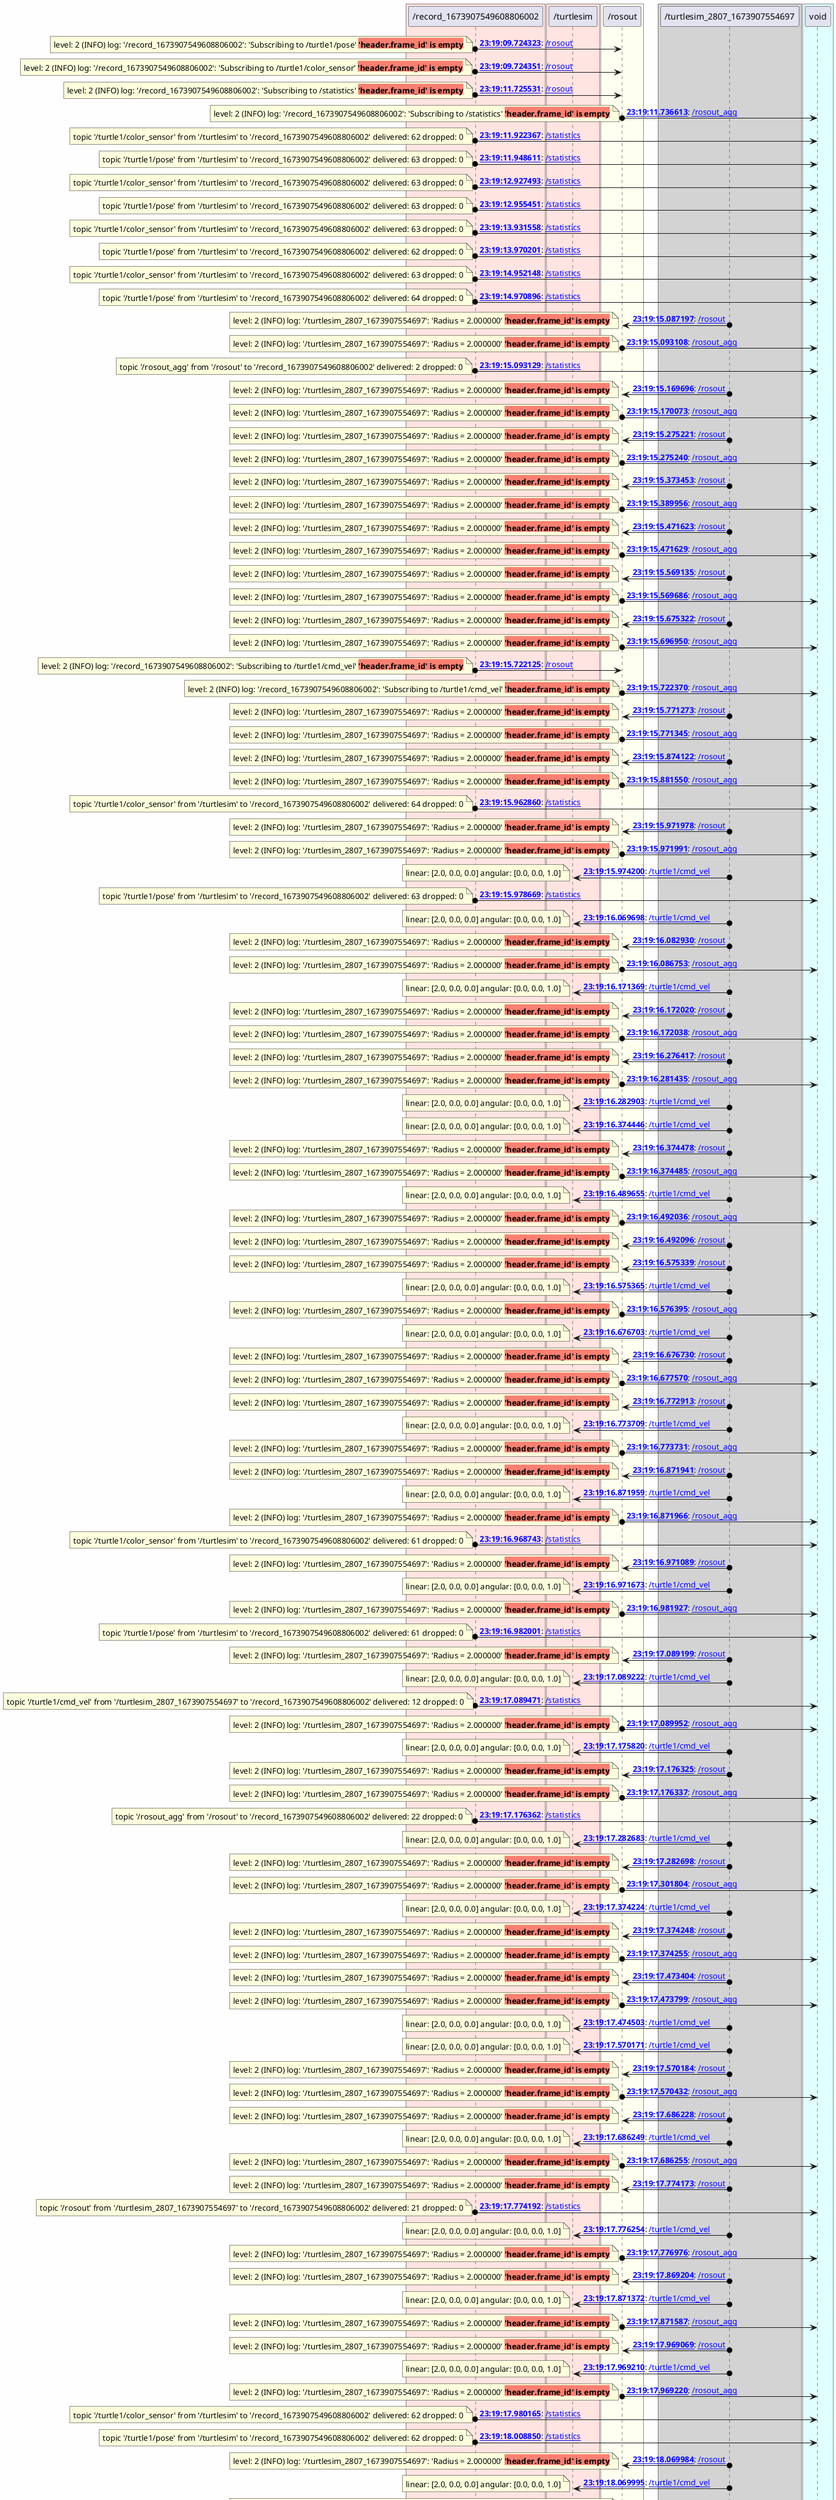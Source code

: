 @startuml

skinparam backgroundColor #FEFEFE

box #MistyRose
    participant "/record_1673907549608806002" as _record_1673907549608806002 [[nodes/_record_1673907549608806002.html]]
end box
box #MistyRose
    participant "/turtlesim" as _turtlesim [[nodes/_turtlesim.html]]
end box
box #Ivory
    participant "/rosout" as _rosout [[nodes/_rosout.html]]
end box
box #LightGray
    participant "/turtlesim_2807_1673907554697" as _turtlesim_2807_1673907554697 [[nodes/_turtlesim_2807_1673907554697.html]]
end box
box #LightCyan
    participant "void" as void [[nodes/void.html]]
end box

_record_1673907549608806002 o-> _rosout : **[[msgs/0000000_msg.html {message data} 23:19:09.724323]]**: [[topics/_rosout.html {topic data} /rosout]]
note left
level: 2 (INFO) log: '/record_1673907549608806002': 'Subscribing to /turtle1/pose' <b><back:salmon>'header.frame_id' is empty</back></b>
end note
_record_1673907549608806002 o-> _rosout : **[[msgs/0000001_msg.html {message data} 23:19:09.724351]]**: [[topics/_rosout.html {topic data} /rosout]]
note left
level: 2 (INFO) log: '/record_1673907549608806002': 'Subscribing to /turtle1/color_sensor' <b><back:salmon>'header.frame_id' is empty</back></b>
end note
_record_1673907549608806002 o-> _rosout : **[[msgs/0000228_msg.html {message data} 23:19:11.725531]]**: [[topics/_rosout.html {topic data} /rosout]]
note left
level: 2 (INFO) log: '/record_1673907549608806002': 'Subscribing to /statistics' <b><back:salmon>'header.frame_id' is empty</back></b>
end note
_rosout o-> void : **[[msgs/0000229_msg.html {message data} 23:19:11.736613]]**: [[topics/_rosout_agg.html {topic data} /rosout_agg]]
note left
level: 2 (INFO) log: '/record_1673907549608806002': 'Subscribing to /statistics' <b><back:salmon>'header.frame_id' is empty</back></b>
end note
_record_1673907549608806002 o-> void : **[[msgs/0000254_msg.html {message data} 23:19:11.922367]]**: [[topics/_statistics.html {topic data} /statistics]]
note left
topic '/turtle1/color_sensor' from '/turtlesim' to '/record_1673907549608806002' delivered: 62 dropped: 0
end note
_record_1673907549608806002 o-> void : **[[msgs/0000259_msg.html {message data} 23:19:11.948611]]**: [[topics/_statistics.html {topic data} /statistics]]
note left
topic '/turtle1/pose' from '/turtlesim' to '/record_1673907549608806002' delivered: 63 dropped: 0
end note
_record_1673907549608806002 o-> void : **[[msgs/0000382_msg.html {message data} 23:19:12.927493]]**: [[topics/_statistics.html {topic data} /statistics]]
note left
topic '/turtle1/color_sensor' from '/turtlesim' to '/record_1673907549608806002' delivered: 63 dropped: 0
end note
_record_1673907549608806002 o-> void : **[[msgs/0000387_msg.html {message data} 23:19:12.955451]]**: [[topics/_statistics.html {topic data} /statistics]]
note left
topic '/turtle1/pose' from '/turtlesim' to '/record_1673907549608806002' delivered: 63 dropped: 0
end note
_record_1673907549608806002 o-> void : **[[msgs/0000510_msg.html {message data} 23:19:13.931558]]**: [[topics/_statistics.html {topic data} /statistics]]
note left
topic '/turtle1/color_sensor' from '/turtlesim' to '/record_1673907549608806002' delivered: 63 dropped: 0
end note
_record_1673907549608806002 o-> void : **[[msgs/0000515_msg.html {message data} 23:19:13.970201]]**: [[topics/_statistics.html {topic data} /statistics]]
note left
topic '/turtle1/pose' from '/turtlesim' to '/record_1673907549608806002' delivered: 62 dropped: 0
end note
_record_1673907549608806002 o-> void : **[[msgs/0000638_msg.html {message data} 23:19:14.952148]]**: [[topics/_statistics.html {topic data} /statistics]]
note left
topic '/turtle1/color_sensor' from '/turtlesim' to '/record_1673907549608806002' delivered: 63 dropped: 0
end note
_record_1673907549608806002 o-> void : **[[msgs/0000643_msg.html {message data} 23:19:14.970896]]**: [[topics/_statistics.html {topic data} /statistics]]
note left
topic '/turtle1/pose' from '/turtlesim' to '/record_1673907549608806002' delivered: 64 dropped: 0
end note
_turtlesim_2807_1673907554697 o-> _rosout : **[[msgs/0000656_msg.html {message data} 23:19:15.087197]]**: [[topics/_rosout.html {topic data} /rosout]]
note left
level: 2 (INFO) log: '/turtlesim_2807_1673907554697': 'Radius = 2.000000' <b><back:salmon>'header.frame_id' is empty</back></b>
end note
_rosout o-> void : **[[msgs/0000659_msg.html {message data} 23:19:15.093108]]**: [[topics/_rosout_agg.html {topic data} /rosout_agg]]
note left
level: 2 (INFO) log: '/turtlesim_2807_1673907554697': 'Radius = 2.000000' <b><back:salmon>'header.frame_id' is empty</back></b>
end note
_record_1673907549608806002 o-> void : **[[msgs/0000660_msg.html {message data} 23:19:15.093129]]**: [[topics/_statistics.html {topic data} /statistics]]
note left
topic '/rosout_agg' from '/rosout' to '/record_1673907549608806002' delivered: 2 dropped: 0
end note
_turtlesim_2807_1673907554697 o-> _rosout : **[[msgs/0000671_msg.html {message data} 23:19:15.169696]]**: [[topics/_rosout.html {topic data} /rosout]]
note left
level: 2 (INFO) log: '/turtlesim_2807_1673907554697': 'Radius = 2.000000' <b><back:salmon>'header.frame_id' is empty</back></b>
end note
_rosout o-> void : **[[msgs/0000672_msg.html {message data} 23:19:15.170073]]**: [[topics/_rosout_agg.html {topic data} /rosout_agg]]
note left
level: 2 (INFO) log: '/turtlesim_2807_1673907554697': 'Radius = 2.000000' <b><back:salmon>'header.frame_id' is empty</back></b>
end note
_turtlesim_2807_1673907554697 o-> _rosout : **[[msgs/0000687_msg.html {message data} 23:19:15.275221]]**: [[topics/_rosout.html {topic data} /rosout]]
note left
level: 2 (INFO) log: '/turtlesim_2807_1673907554697': 'Radius = 2.000000' <b><back:salmon>'header.frame_id' is empty</back></b>
end note
_rosout o-> void : **[[msgs/0000688_msg.html {message data} 23:19:15.275240]]**: [[topics/_rosout_agg.html {topic data} /rosout_agg]]
note left
level: 2 (INFO) log: '/turtlesim_2807_1673907554697': 'Radius = 2.000000' <b><back:salmon>'header.frame_id' is empty</back></b>
end note
_turtlesim_2807_1673907554697 o-> _rosout : **[[msgs/0000701_msg.html {message data} 23:19:15.373453]]**: [[topics/_rosout.html {topic data} /rosout]]
note left
level: 2 (INFO) log: '/turtlesim_2807_1673907554697': 'Radius = 2.000000' <b><back:salmon>'header.frame_id' is empty</back></b>
end note
_rosout o-> void : **[[msgs/0000702_msg.html {message data} 23:19:15.389956]]**: [[topics/_rosout_agg.html {topic data} /rosout_agg]]
note left
level: 2 (INFO) log: '/turtlesim_2807_1673907554697': 'Radius = 2.000000' <b><back:salmon>'header.frame_id' is empty</back></b>
end note
_turtlesim_2807_1673907554697 o-> _rosout : **[[msgs/0000715_msg.html {message data} 23:19:15.471623]]**: [[topics/_rosout.html {topic data} /rosout]]
note left
level: 2 (INFO) log: '/turtlesim_2807_1673907554697': 'Radius = 2.000000' <b><back:salmon>'header.frame_id' is empty</back></b>
end note
_rosout o-> void : **[[msgs/0000716_msg.html {message data} 23:19:15.471629]]**: [[topics/_rosout_agg.html {topic data} /rosout_agg]]
note left
level: 2 (INFO) log: '/turtlesim_2807_1673907554697': 'Radius = 2.000000' <b><back:salmon>'header.frame_id' is empty</back></b>
end note
_turtlesim_2807_1673907554697 o-> _rosout : **[[msgs/0000729_msg.html {message data} 23:19:15.569135]]**: [[topics/_rosout.html {topic data} /rosout]]
note left
level: 2 (INFO) log: '/turtlesim_2807_1673907554697': 'Radius = 2.000000' <b><back:salmon>'header.frame_id' is empty</back></b>
end note
_rosout o-> void : **[[msgs/0000730_msg.html {message data} 23:19:15.569686]]**: [[topics/_rosout_agg.html {topic data} /rosout_agg]]
note left
level: 2 (INFO) log: '/turtlesim_2807_1673907554697': 'Radius = 2.000000' <b><back:salmon>'header.frame_id' is empty</back></b>
end note
_turtlesim_2807_1673907554697 o-> _rosout : **[[msgs/0000741_msg.html {message data} 23:19:15.675322]]**: [[topics/_rosout.html {topic data} /rosout]]
note left
level: 2 (INFO) log: '/turtlesim_2807_1673907554697': 'Radius = 2.000000' <b><back:salmon>'header.frame_id' is empty</back></b>
end note
_rosout o-> void : **[[msgs/0000742_msg.html {message data} 23:19:15.696950]]**: [[topics/_rosout_agg.html {topic data} /rosout_agg]]
note left
level: 2 (INFO) log: '/turtlesim_2807_1673907554697': 'Radius = 2.000000' <b><back:salmon>'header.frame_id' is empty</back></b>
end note
_record_1673907549608806002 o-> _rosout : **[[msgs/0000751_msg.html {message data} 23:19:15.722125]]**: [[topics/_rosout.html {topic data} /rosout]]
note left
level: 2 (INFO) log: '/record_1673907549608806002': 'Subscribing to /turtle1/cmd_vel' <b><back:salmon>'header.frame_id' is empty</back></b>
end note
_rosout o-> void : **[[msgs/0000752_msg.html {message data} 23:19:15.722370]]**: [[topics/_rosout_agg.html {topic data} /rosout_agg]]
note left
level: 2 (INFO) log: '/record_1673907549608806002': 'Subscribing to /turtle1/cmd_vel' <b><back:salmon>'header.frame_id' is empty</back></b>
end note
_turtlesim_2807_1673907554697 o-> _rosout : **[[msgs/0000761_msg.html {message data} 23:19:15.771273]]**: [[topics/_rosout.html {topic data} /rosout]]
note left
level: 2 (INFO) log: '/turtlesim_2807_1673907554697': 'Radius = 2.000000' <b><back:salmon>'header.frame_id' is empty</back></b>
end note
_rosout o-> void : **[[msgs/0000762_msg.html {message data} 23:19:15.771345]]**: [[topics/_rosout_agg.html {topic data} /rosout_agg]]
note left
level: 2 (INFO) log: '/turtlesim_2807_1673907554697': 'Radius = 2.000000' <b><back:salmon>'header.frame_id' is empty</back></b>
end note
_turtlesim_2807_1673907554697 o-> _rosout : **[[msgs/0000775_msg.html {message data} 23:19:15.874122]]**: [[topics/_rosout.html {topic data} /rosout]]
note left
level: 2 (INFO) log: '/turtlesim_2807_1673907554697': 'Radius = 2.000000' <b><back:salmon>'header.frame_id' is empty</back></b>
end note
_rosout o-> void : **[[msgs/0000776_msg.html {message data} 23:19:15.881550]]**: [[topics/_rosout_agg.html {topic data} /rosout_agg]]
note left
level: 2 (INFO) log: '/turtlesim_2807_1673907554697': 'Radius = 2.000000' <b><back:salmon>'header.frame_id' is empty</back></b>
end note
_record_1673907549608806002 o-> void : **[[msgs/0000789_msg.html {message data} 23:19:15.962860]]**: [[topics/_statistics.html {topic data} /statistics]]
note left
topic '/turtle1/color_sensor' from '/turtlesim' to '/record_1673907549608806002' delivered: 64 dropped: 0
end note
_turtlesim_2807_1673907554697 o-> _rosout : **[[msgs/0000790_msg.html {message data} 23:19:15.971978]]**: [[topics/_rosout.html {topic data} /rosout]]
note left
level: 2 (INFO) log: '/turtlesim_2807_1673907554697': 'Radius = 2.000000' <b><back:salmon>'header.frame_id' is empty</back></b>
end note
_rosout o-> void : **[[msgs/0000791_msg.html {message data} 23:19:15.971991]]**: [[topics/_rosout_agg.html {topic data} /rosout_agg]]
note left
level: 2 (INFO) log: '/turtlesim_2807_1673907554697': 'Radius = 2.000000' <b><back:salmon>'header.frame_id' is empty</back></b>
end note
_turtlesim_2807_1673907554697 o-> _turtlesim : **[[msgs/0000792_msg.html {message data} 23:19:15.974200]]**: [[topics/_turtle1_cmd_vel.html {topic data} /turtle1/cmd_vel]]
note left
linear: [2.0, 0.0, 0.0] angular: [0.0, 0.0, 1.0]
end note
_record_1673907549608806002 o-> void : **[[msgs/0000795_msg.html {message data} 23:19:15.978669]]**: [[topics/_statistics.html {topic data} /statistics]]
note left
topic '/turtle1/pose' from '/turtlesim' to '/record_1673907549608806002' delivered: 63 dropped: 0
end note
_turtlesim_2807_1673907554697 o-> _turtlesim : **[[msgs/0000806_msg.html {message data} 23:19:16.069698]]**: [[topics/_turtle1_cmd_vel.html {topic data} /turtle1/cmd_vel]]
note left
linear: [2.0, 0.0, 0.0] angular: [0.0, 0.0, 1.0]
end note
_turtlesim_2807_1673907554697 o-> _rosout : **[[msgs/0000807_msg.html {message data} 23:19:16.082930]]**: [[topics/_rosout.html {topic data} /rosout]]
note left
level: 2 (INFO) log: '/turtlesim_2807_1673907554697': 'Radius = 2.000000' <b><back:salmon>'header.frame_id' is empty</back></b>
end note
_rosout o-> void : **[[msgs/0000810_msg.html {message data} 23:19:16.086753]]**: [[topics/_rosout_agg.html {topic data} /rosout_agg]]
note left
level: 2 (INFO) log: '/turtlesim_2807_1673907554697': 'Radius = 2.000000' <b><back:salmon>'header.frame_id' is empty</back></b>
end note
_turtlesim_2807_1673907554697 o-> _turtlesim : **[[msgs/0000823_msg.html {message data} 23:19:16.171369]]**: [[topics/_turtle1_cmd_vel.html {topic data} /turtle1/cmd_vel]]
note left
linear: [2.0, 0.0, 0.0] angular: [0.0, 0.0, 1.0]
end note
_turtlesim_2807_1673907554697 o-> _rosout : **[[msgs/0000824_msg.html {message data} 23:19:16.172020]]**: [[topics/_rosout.html {topic data} /rosout]]
note left
level: 2 (INFO) log: '/turtlesim_2807_1673907554697': 'Radius = 2.000000' <b><back:salmon>'header.frame_id' is empty</back></b>
end note
_rosout o-> void : **[[msgs/0000825_msg.html {message data} 23:19:16.172038]]**: [[topics/_rosout_agg.html {topic data} /rosout_agg]]
note left
level: 2 (INFO) log: '/turtlesim_2807_1673907554697': 'Radius = 2.000000' <b><back:salmon>'header.frame_id' is empty</back></b>
end note
_turtlesim_2807_1673907554697 o-> _rosout : **[[msgs/0000838_msg.html {message data} 23:19:16.276417]]**: [[topics/_rosout.html {topic data} /rosout]]
note left
level: 2 (INFO) log: '/turtlesim_2807_1673907554697': 'Radius = 2.000000' <b><back:salmon>'header.frame_id' is empty</back></b>
end note
_rosout o-> void : **[[msgs/0000839_msg.html {message data} 23:19:16.281435]]**: [[topics/_rosout_agg.html {topic data} /rosout_agg]]
note left
level: 2 (INFO) log: '/turtlesim_2807_1673907554697': 'Radius = 2.000000' <b><back:salmon>'header.frame_id' is empty</back></b>
end note
_turtlesim_2807_1673907554697 o-> _turtlesim : **[[msgs/0000842_msg.html {message data} 23:19:16.282903]]**: [[topics/_turtle1_cmd_vel.html {topic data} /turtle1/cmd_vel]]
note left
linear: [2.0, 0.0, 0.0] angular: [0.0, 0.0, 1.0]
end note
_turtlesim_2807_1673907554697 o-> _turtlesim : **[[msgs/0000853_msg.html {message data} 23:19:16.374446]]**: [[topics/_turtle1_cmd_vel.html {topic data} /turtle1/cmd_vel]]
note left
linear: [2.0, 0.0, 0.0] angular: [0.0, 0.0, 1.0]
end note
_turtlesim_2807_1673907554697 o-> _rosout : **[[msgs/0000854_msg.html {message data} 23:19:16.374478]]**: [[topics/_rosout.html {topic data} /rosout]]
note left
level: 2 (INFO) log: '/turtlesim_2807_1673907554697': 'Radius = 2.000000' <b><back:salmon>'header.frame_id' is empty</back></b>
end note
_rosout o-> void : **[[msgs/0000855_msg.html {message data} 23:19:16.374485]]**: [[topics/_rosout_agg.html {topic data} /rosout_agg]]
note left
level: 2 (INFO) log: '/turtlesim_2807_1673907554697': 'Radius = 2.000000' <b><back:salmon>'header.frame_id' is empty</back></b>
end note
_turtlesim_2807_1673907554697 o-> _turtlesim : **[[msgs/0000868_msg.html {message data} 23:19:16.489655]]**: [[topics/_turtle1_cmd_vel.html {topic data} /turtle1/cmd_vel]]
note left
linear: [2.0, 0.0, 0.0] angular: [0.0, 0.0, 1.0]
end note
_rosout o-> void : **[[msgs/0000869_msg.html {message data} 23:19:16.492036]]**: [[topics/_rosout_agg.html {topic data} /rosout_agg]]
note left
level: 2 (INFO) log: '/turtlesim_2807_1673907554697': 'Radius = 2.000000' <b><back:salmon>'header.frame_id' is empty</back></b>
end note
_turtlesim_2807_1673907554697 o-> _rosout : **[[msgs/0000870_msg.html {message data} 23:19:16.492096]]**: [[topics/_rosout.html {topic data} /rosout]]
note left
level: 2 (INFO) log: '/turtlesim_2807_1673907554697': 'Radius = 2.000000' <b><back:salmon>'header.frame_id' is empty</back></b>
end note
_turtlesim_2807_1673907554697 o-> _rosout : **[[msgs/0000885_msg.html {message data} 23:19:16.575339]]**: [[topics/_rosout.html {topic data} /rosout]]
note left
level: 2 (INFO) log: '/turtlesim_2807_1673907554697': 'Radius = 2.000000' <b><back:salmon>'header.frame_id' is empty</back></b>
end note
_turtlesim_2807_1673907554697 o-> _turtlesim : **[[msgs/0000886_msg.html {message data} 23:19:16.575365]]**: [[topics/_turtle1_cmd_vel.html {topic data} /turtle1/cmd_vel]]
note left
linear: [2.0, 0.0, 0.0] angular: [0.0, 0.0, 1.0]
end note
_rosout o-> void : **[[msgs/0000887_msg.html {message data} 23:19:16.576395]]**: [[topics/_rosout_agg.html {topic data} /rosout_agg]]
note left
level: 2 (INFO) log: '/turtlesim_2807_1673907554697': 'Radius = 2.000000' <b><back:salmon>'header.frame_id' is empty</back></b>
end note
_turtlesim_2807_1673907554697 o-> _turtlesim : **[[msgs/0000896_msg.html {message data} 23:19:16.676703]]**: [[topics/_turtle1_cmd_vel.html {topic data} /turtle1/cmd_vel]]
note left
linear: [2.0, 0.0, 0.0] angular: [0.0, 0.0, 1.0]
end note
_turtlesim_2807_1673907554697 o-> _rosout : **[[msgs/0000897_msg.html {message data} 23:19:16.676730]]**: [[topics/_rosout.html {topic data} /rosout]]
note left
level: 2 (INFO) log: '/turtlesim_2807_1673907554697': 'Radius = 2.000000' <b><back:salmon>'header.frame_id' is empty</back></b>
end note
_rosout o-> void : **[[msgs/0000900_msg.html {message data} 23:19:16.677570]]**: [[topics/_rosout_agg.html {topic data} /rosout_agg]]
note left
level: 2 (INFO) log: '/turtlesim_2807_1673907554697': 'Radius = 2.000000' <b><back:salmon>'header.frame_id' is empty</back></b>
end note
_turtlesim_2807_1673907554697 o-> _rosout : **[[msgs/0000911_msg.html {message data} 23:19:16.772913]]**: [[topics/_rosout.html {topic data} /rosout]]
note left
level: 2 (INFO) log: '/turtlesim_2807_1673907554697': 'Radius = 2.000000' <b><back:salmon>'header.frame_id' is empty</back></b>
end note
_turtlesim_2807_1673907554697 o-> _turtlesim : **[[msgs/0000912_msg.html {message data} 23:19:16.773709]]**: [[topics/_turtle1_cmd_vel.html {topic data} /turtle1/cmd_vel]]
note left
linear: [2.0, 0.0, 0.0] angular: [0.0, 0.0, 1.0]
end note
_rosout o-> void : **[[msgs/0000913_msg.html {message data} 23:19:16.773731]]**: [[topics/_rosout_agg.html {topic data} /rosout_agg]]
note left
level: 2 (INFO) log: '/turtlesim_2807_1673907554697': 'Radius = 2.000000' <b><back:salmon>'header.frame_id' is empty</back></b>
end note
_turtlesim_2807_1673907554697 o-> _rosout : **[[msgs/0000928_msg.html {message data} 23:19:16.871941]]**: [[topics/_rosout.html {topic data} /rosout]]
note left
level: 2 (INFO) log: '/turtlesim_2807_1673907554697': 'Radius = 2.000000' <b><back:salmon>'header.frame_id' is empty</back></b>
end note
_turtlesim_2807_1673907554697 o-> _turtlesim : **[[msgs/0000929_msg.html {message data} 23:19:16.871959]]**: [[topics/_turtle1_cmd_vel.html {topic data} /turtle1/cmd_vel]]
note left
linear: [2.0, 0.0, 0.0] angular: [0.0, 0.0, 1.0]
end note
_rosout o-> void : **[[msgs/0000930_msg.html {message data} 23:19:16.871966]]**: [[topics/_rosout_agg.html {topic data} /rosout_agg]]
note left
level: 2 (INFO) log: '/turtlesim_2807_1673907554697': 'Radius = 2.000000' <b><back:salmon>'header.frame_id' is empty</back></b>
end note
_record_1673907549608806002 o-> void : **[[msgs/0000943_msg.html {message data} 23:19:16.968743]]**: [[topics/_statistics.html {topic data} /statistics]]
note left
topic '/turtle1/color_sensor' from '/turtlesim' to '/record_1673907549608806002' delivered: 61 dropped: 0
end note
_turtlesim_2807_1673907554697 o-> _rosout : **[[msgs/0000944_msg.html {message data} 23:19:16.971089]]**: [[topics/_rosout.html {topic data} /rosout]]
note left
level: 2 (INFO) log: '/turtlesim_2807_1673907554697': 'Radius = 2.000000' <b><back:salmon>'header.frame_id' is empty</back></b>
end note
_turtlesim_2807_1673907554697 o-> _turtlesim : **[[msgs/0000945_msg.html {message data} 23:19:16.971673]]**: [[topics/_turtle1_cmd_vel.html {topic data} /turtle1/cmd_vel]]
note left
linear: [2.0, 0.0, 0.0] angular: [0.0, 0.0, 1.0]
end note
_rosout o-> void : **[[msgs/0000946_msg.html {message data} 23:19:16.981927]]**: [[topics/_rosout_agg.html {topic data} /rosout_agg]]
note left
level: 2 (INFO) log: '/turtlesim_2807_1673907554697': 'Radius = 2.000000' <b><back:salmon>'header.frame_id' is empty</back></b>
end note
_record_1673907549608806002 o-> void : **[[msgs/0000949_msg.html {message data} 23:19:16.982001]]**: [[topics/_statistics.html {topic data} /statistics]]
note left
topic '/turtle1/pose' from '/turtlesim' to '/record_1673907549608806002' delivered: 61 dropped: 0
end note
_turtlesim_2807_1673907554697 o-> _rosout : **[[msgs/0000960_msg.html {message data} 23:19:17.089199]]**: [[topics/_rosout.html {topic data} /rosout]]
note left
level: 2 (INFO) log: '/turtlesim_2807_1673907554697': 'Radius = 2.000000' <b><back:salmon>'header.frame_id' is empty</back></b>
end note
_turtlesim_2807_1673907554697 o-> _turtlesim : **[[msgs/0000963_msg.html {message data} 23:19:17.089222]]**: [[topics/_turtle1_cmd_vel.html {topic data} /turtle1/cmd_vel]]
note left
linear: [2.0, 0.0, 0.0] angular: [0.0, 0.0, 1.0]
end note
_record_1673907549608806002 o-> void : **[[msgs/0000964_msg.html {message data} 23:19:17.089471]]**: [[topics/_statistics.html {topic data} /statistics]]
note left
topic '/turtle1/cmd_vel' from '/turtlesim_2807_1673907554697' to '/record_1673907549608806002' delivered: 12 dropped: 0
end note
_rosout o-> void : **[[msgs/0000965_msg.html {message data} 23:19:17.089952]]**: [[topics/_rosout_agg.html {topic data} /rosout_agg]]
note left
level: 2 (INFO) log: '/turtlesim_2807_1673907554697': 'Radius = 2.000000' <b><back:salmon>'header.frame_id' is empty</back></b>
end note
_turtlesim_2807_1673907554697 o-> _turtlesim : **[[msgs/0000978_msg.html {message data} 23:19:17.175820]]**: [[topics/_turtle1_cmd_vel.html {topic data} /turtle1/cmd_vel]]
note left
linear: [2.0, 0.0, 0.0] angular: [0.0, 0.0, 1.0]
end note
_turtlesim_2807_1673907554697 o-> _rosout : **[[msgs/0000979_msg.html {message data} 23:19:17.176325]]**: [[topics/_rosout.html {topic data} /rosout]]
note left
level: 2 (INFO) log: '/turtlesim_2807_1673907554697': 'Radius = 2.000000' <b><back:salmon>'header.frame_id' is empty</back></b>
end note
_rosout o-> void : **[[msgs/0000980_msg.html {message data} 23:19:17.176337]]**: [[topics/_rosout_agg.html {topic data} /rosout_agg]]
note left
level: 2 (INFO) log: '/turtlesim_2807_1673907554697': 'Radius = 2.000000' <b><back:salmon>'header.frame_id' is empty</back></b>
end note
_record_1673907549608806002 o-> void : **[[msgs/0000981_msg.html {message data} 23:19:17.176362]]**: [[topics/_statistics.html {topic data} /statistics]]
note left
topic '/rosout_agg' from '/rosout' to '/record_1673907549608806002' delivered: 22 dropped: 0
end note
_turtlesim_2807_1673907554697 o-> _turtlesim : **[[msgs/0000992_msg.html {message data} 23:19:17.282683]]**: [[topics/_turtle1_cmd_vel.html {topic data} /turtle1/cmd_vel]]
note left
linear: [2.0, 0.0, 0.0] angular: [0.0, 0.0, 1.0]
end note
_turtlesim_2807_1673907554697 o-> _rosout : **[[msgs/0000993_msg.html {message data} 23:19:17.282698]]**: [[topics/_rosout.html {topic data} /rosout]]
note left
level: 2 (INFO) log: '/turtlesim_2807_1673907554697': 'Radius = 2.000000' <b><back:salmon>'header.frame_id' is empty</back></b>
end note
_rosout o-> void : **[[msgs/0000995_msg.html {message data} 23:19:17.301804]]**: [[topics/_rosout_agg.html {topic data} /rosout_agg]]
note left
level: 2 (INFO) log: '/turtlesim_2807_1673907554697': 'Radius = 2.000000' <b><back:salmon>'header.frame_id' is empty</back></b>
end note
_turtlesim_2807_1673907554697 o-> _turtlesim : **[[msgs/0001009_msg.html {message data} 23:19:17.374224]]**: [[topics/_turtle1_cmd_vel.html {topic data} /turtle1/cmd_vel]]
note left
linear: [2.0, 0.0, 0.0] angular: [0.0, 0.0, 1.0]
end note
_turtlesim_2807_1673907554697 o-> _rosout : **[[msgs/0001010_msg.html {message data} 23:19:17.374248]]**: [[topics/_rosout.html {topic data} /rosout]]
note left
level: 2 (INFO) log: '/turtlesim_2807_1673907554697': 'Radius = 2.000000' <b><back:salmon>'header.frame_id' is empty</back></b>
end note
_rosout o-> void : **[[msgs/0001011_msg.html {message data} 23:19:17.374255]]**: [[topics/_rosout_agg.html {topic data} /rosout_agg]]
note left
level: 2 (INFO) log: '/turtlesim_2807_1673907554697': 'Radius = 2.000000' <b><back:salmon>'header.frame_id' is empty</back></b>
end note
_turtlesim_2807_1673907554697 o-> _rosout : **[[msgs/0001024_msg.html {message data} 23:19:17.473404]]**: [[topics/_rosout.html {topic data} /rosout]]
note left
level: 2 (INFO) log: '/turtlesim_2807_1673907554697': 'Radius = 2.000000' <b><back:salmon>'header.frame_id' is empty</back></b>
end note
_rosout o-> void : **[[msgs/0001025_msg.html {message data} 23:19:17.473799]]**: [[topics/_rosout_agg.html {topic data} /rosout_agg]]
note left
level: 2 (INFO) log: '/turtlesim_2807_1673907554697': 'Radius = 2.000000' <b><back:salmon>'header.frame_id' is empty</back></b>
end note
_turtlesim_2807_1673907554697 o-> _turtlesim : **[[msgs/0001026_msg.html {message data} 23:19:17.474503]]**: [[topics/_turtle1_cmd_vel.html {topic data} /turtle1/cmd_vel]]
note left
linear: [2.0, 0.0, 0.0] angular: [0.0, 0.0, 1.0]
end note
_turtlesim_2807_1673907554697 o-> _turtlesim : **[[msgs/0001039_msg.html {message data} 23:19:17.570171]]**: [[topics/_turtle1_cmd_vel.html {topic data} /turtle1/cmd_vel]]
note left
linear: [2.0, 0.0, 0.0] angular: [0.0, 0.0, 1.0]
end note
_turtlesim_2807_1673907554697 o-> _rosout : **[[msgs/0001040_msg.html {message data} 23:19:17.570184]]**: [[topics/_rosout.html {topic data} /rosout]]
note left
level: 2 (INFO) log: '/turtlesim_2807_1673907554697': 'Radius = 2.000000' <b><back:salmon>'header.frame_id' is empty</back></b>
end note
_rosout o-> void : **[[msgs/0001041_msg.html {message data} 23:19:17.570432]]**: [[topics/_rosout_agg.html {topic data} /rosout_agg]]
note left
level: 2 (INFO) log: '/turtlesim_2807_1673907554697': 'Radius = 2.000000' <b><back:salmon>'header.frame_id' is empty</back></b>
end note
_turtlesim_2807_1673907554697 o-> _rosout : **[[msgs/0001056_msg.html {message data} 23:19:17.686228]]**: [[topics/_rosout.html {topic data} /rosout]]
note left
level: 2 (INFO) log: '/turtlesim_2807_1673907554697': 'Radius = 2.000000' <b><back:salmon>'header.frame_id' is empty</back></b>
end note
_turtlesim_2807_1673907554697 o-> _turtlesim : **[[msgs/0001057_msg.html {message data} 23:19:17.686249]]**: [[topics/_turtle1_cmd_vel.html {topic data} /turtle1/cmd_vel]]
note left
linear: [2.0, 0.0, 0.0] angular: [0.0, 0.0, 1.0]
end note
_rosout o-> void : **[[msgs/0001058_msg.html {message data} 23:19:17.686255]]**: [[topics/_rosout_agg.html {topic data} /rosout_agg]]
note left
level: 2 (INFO) log: '/turtlesim_2807_1673907554697': 'Radius = 2.000000' <b><back:salmon>'header.frame_id' is empty</back></b>
end note
_turtlesim_2807_1673907554697 o-> _rosout : **[[msgs/0001069_msg.html {message data} 23:19:17.774173]]**: [[topics/_rosout.html {topic data} /rosout]]
note left
level: 2 (INFO) log: '/turtlesim_2807_1673907554697': 'Radius = 2.000000' <b><back:salmon>'header.frame_id' is empty</back></b>
end note
_record_1673907549608806002 o-> void : **[[msgs/0001070_msg.html {message data} 23:19:17.774192]]**: [[topics/_statistics.html {topic data} /statistics]]
note left
topic '/rosout' from '/turtlesim_2807_1673907554697' to '/record_1673907549608806002' delivered: 21 dropped: 0
end note
_turtlesim_2807_1673907554697 o-> _turtlesim : **[[msgs/0001071_msg.html {message data} 23:19:17.776254]]**: [[topics/_turtle1_cmd_vel.html {topic data} /turtle1/cmd_vel]]
note left
linear: [2.0, 0.0, 0.0] angular: [0.0, 0.0, 1.0]
end note
_rosout o-> void : **[[msgs/0001072_msg.html {message data} 23:19:17.776976]]**: [[topics/_rosout_agg.html {topic data} /rosout_agg]]
note left
level: 2 (INFO) log: '/turtlesim_2807_1673907554697': 'Radius = 2.000000' <b><back:salmon>'header.frame_id' is empty</back></b>
end note
_turtlesim_2807_1673907554697 o-> _rosout : **[[msgs/0001085_msg.html {message data} 23:19:17.869204]]**: [[topics/_rosout.html {topic data} /rosout]]
note left
level: 2 (INFO) log: '/turtlesim_2807_1673907554697': 'Radius = 2.000000' <b><back:salmon>'header.frame_id' is empty</back></b>
end note
_turtlesim_2807_1673907554697 o-> _turtlesim : **[[msgs/0001086_msg.html {message data} 23:19:17.871372]]**: [[topics/_turtle1_cmd_vel.html {topic data} /turtle1/cmd_vel]]
note left
linear: [2.0, 0.0, 0.0] angular: [0.0, 0.0, 1.0]
end note
_rosout o-> void : **[[msgs/0001087_msg.html {message data} 23:19:17.871587]]**: [[topics/_rosout_agg.html {topic data} /rosout_agg]]
note left
level: 2 (INFO) log: '/turtlesim_2807_1673907554697': 'Radius = 2.000000' <b><back:salmon>'header.frame_id' is empty</back></b>
end note
_turtlesim_2807_1673907554697 o-> _rosout : **[[msgs/0001100_msg.html {message data} 23:19:17.969069]]**: [[topics/_rosout.html {topic data} /rosout]]
note left
level: 2 (INFO) log: '/turtlesim_2807_1673907554697': 'Radius = 2.000000' <b><back:salmon>'header.frame_id' is empty</back></b>
end note
_turtlesim_2807_1673907554697 o-> _turtlesim : **[[msgs/0001101_msg.html {message data} 23:19:17.969210]]**: [[topics/_turtle1_cmd_vel.html {topic data} /turtle1/cmd_vel]]
note left
linear: [2.0, 0.0, 0.0] angular: [0.0, 0.0, 1.0]
end note
_rosout o-> void : **[[msgs/0001102_msg.html {message data} 23:19:17.969220]]**: [[topics/_rosout_agg.html {topic data} /rosout_agg]]
note left
level: 2 (INFO) log: '/turtlesim_2807_1673907554697': 'Radius = 2.000000' <b><back:salmon>'header.frame_id' is empty</back></b>
end note
_record_1673907549608806002 o-> void : **[[msgs/0001105_msg.html {message data} 23:19:17.980165]]**: [[topics/_statistics.html {topic data} /statistics]]
note left
topic '/turtle1/color_sensor' from '/turtlesim' to '/record_1673907549608806002' delivered: 62 dropped: 0
end note
_record_1673907549608806002 o-> void : **[[msgs/0001108_msg.html {message data} 23:19:18.008850]]**: [[topics/_statistics.html {topic data} /statistics]]
note left
topic '/turtle1/pose' from '/turtlesim' to '/record_1673907549608806002' delivered: 62 dropped: 0
end note
_turtlesim_2807_1673907554697 o-> _rosout : **[[msgs/0001117_msg.html {message data} 23:19:18.069984]]**: [[topics/_rosout.html {topic data} /rosout]]
note left
level: 2 (INFO) log: '/turtlesim_2807_1673907554697': 'Radius = 2.000000' <b><back:salmon>'header.frame_id' is empty</back></b>
end note
_turtlesim_2807_1673907554697 o-> _turtlesim : **[[msgs/0001118_msg.html {message data} 23:19:18.069995]]**: [[topics/_turtle1_cmd_vel.html {topic data} /turtle1/cmd_vel]]
note left
linear: [2.0, 0.0, 0.0] angular: [0.0, 0.0, 1.0]
end note
_rosout o-> void : **[[msgs/0001119_msg.html {message data} 23:19:18.073706]]**: [[topics/_rosout_agg.html {topic data} /rosout_agg]]
note left
level: 2 (INFO) log: '/turtlesim_2807_1673907554697': 'Radius = 2.000000' <b><back:salmon>'header.frame_id' is empty</back></b>
end note
_turtlesim_2807_1673907554697 o-> _turtlesim : **[[msgs/0001132_msg.html {message data} 23:19:18.182019]]**: [[topics/_turtle1_cmd_vel.html {topic data} /turtle1/cmd_vel]]
note left
linear: [2.0, 0.0, 0.0] angular: [0.0, 0.0, 1.0]
end note
_turtlesim_2807_1673907554697 o-> _rosout : **[[msgs/0001133_msg.html {message data} 23:19:18.182226]]**: [[topics/_rosout.html {topic data} /rosout]]
note left
level: 2 (INFO) log: '/turtlesim_2807_1673907554697': 'Radius = 2.000000' <b><back:salmon>'header.frame_id' is empty</back></b>
end note
_rosout o-> void : **[[msgs/0001136_msg.html {message data} 23:19:18.182354]]**: [[topics/_rosout_agg.html {topic data} /rosout_agg]]
note left
level: 2 (INFO) log: '/turtlesim_2807_1673907554697': 'Radius = 2.000000' <b><back:salmon>'header.frame_id' is empty</back></b>
end note
_record_1673907549608806002 o-> void : **[[msgs/0001137_msg.html {message data} 23:19:18.182386]]**: [[topics/_statistics.html {topic data} /statistics]]
note left
topic '/turtle1/cmd_vel' from '/turtlesim_2807_1673907554697' to '/record_1673907549608806002' delivered: 11 dropped: 0
end note
_turtlesim_2807_1673907554697 o-> _rosout : **[[msgs/0001150_msg.html {message data} 23:19:18.278994]]**: [[topics/_rosout.html {topic data} /rosout]]
note left
level: 2 (INFO) log: '/turtlesim_2807_1673907554697': 'Radius = 2.000000' <b><back:salmon>'header.frame_id' is empty</back></b>
end note
_turtlesim_2807_1673907554697 o-> _turtlesim : **[[msgs/0001151_msg.html {message data} 23:19:18.285835]]**: [[topics/_turtle1_cmd_vel.html {topic data} /turtle1/cmd_vel]]
note left
linear: [2.0, 0.0, 0.0] angular: [0.0, 0.0, 1.0]
end note
_rosout o-> void : **[[msgs/0001154_msg.html {message data} 23:19:18.294810]]**: [[topics/_rosout_agg.html {topic data} /rosout_agg]]
note left
level: 2 (INFO) log: '/turtlesim_2807_1673907554697': 'Radius = 2.000000' <b><back:salmon>'header.frame_id' is empty</back></b>
end note
_turtlesim_2807_1673907554697 o-> _rosout : **[[msgs/0001165_msg.html {message data} 23:19:18.369892]]**: [[topics/_rosout.html {topic data} /rosout]]
note left
level: 2 (INFO) log: '/turtlesim_2807_1673907554697': 'Radius = 2.000000' <b><back:salmon>'header.frame_id' is empty</back></b>
end note
_turtlesim_2807_1673907554697 o-> _turtlesim : **[[msgs/0001166_msg.html {message data} 23:19:18.369904]]**: [[topics/_turtle1_cmd_vel.html {topic data} /turtle1/cmd_vel]]
note left
linear: [2.0, 0.0, 0.0] angular: [0.0, 0.0, 1.0]
end note
_rosout o-> void : **[[msgs/0001167_msg.html {message data} 23:19:18.370018]]**: [[topics/_rosout_agg.html {topic data} /rosout_agg]]
note left
level: 2 (INFO) log: '/turtlesim_2807_1673907554697': 'Radius = 2.000000' <b><back:salmon>'header.frame_id' is empty</back></b>
end note
_rosout o-> void : **[[msgs/0001180_msg.html {message data} 23:19:18.474259]]**: [[topics/_rosout_agg.html {topic data} /rosout_agg]]
note left
level: 2 (INFO) log: '/turtlesim_2807_1673907554697': 'Radius = 2.000000' <b><back:salmon>'header.frame_id' is empty</back></b>
end note
_turtlesim_2807_1673907554697 o-> _rosout : **[[msgs/0001181_msg.html {message data} 23:19:18.477077]]**: [[topics/_rosout.html {topic data} /rosout]]
note left
level: 2 (INFO) log: '/turtlesim_2807_1673907554697': 'Radius = 2.000000' <b><back:salmon>'header.frame_id' is empty</back></b>
end note
_turtlesim_2807_1673907554697 o-> _turtlesim : **[[msgs/0001182_msg.html {message data} 23:19:18.477262]]**: [[topics/_turtle1_cmd_vel.html {topic data} /turtle1/cmd_vel]]
note left
linear: [2.0, 0.0, 0.0] angular: [0.0, 0.0, 1.0]
end note
_turtlesim_2807_1673907554697 o-> _turtlesim : **[[msgs/0001195_msg.html {message data} 23:19:18.577235]]**: [[topics/_turtle1_cmd_vel.html {topic data} /turtle1/cmd_vel]]
note left
linear: [2.0, 0.0, 0.0] angular: [0.0, 0.0, 1.0]
end note
_turtlesim_2807_1673907554697 o-> _rosout : **[[msgs/0001196_msg.html {message data} 23:19:18.577254]]**: [[topics/_rosout.html {topic data} /rosout]]
note left
level: 2 (INFO) log: '/turtlesim_2807_1673907554697': 'Radius = 2.000000' <b><back:salmon>'header.frame_id' is empty</back></b>
end note
_rosout o-> void : **[[msgs/0001197_msg.html {message data} 23:19:18.577276]]**: [[topics/_rosout_agg.html {topic data} /rosout_agg]]
note left
level: 2 (INFO) log: '/turtlesim_2807_1673907554697': 'Radius = 2.000000' <b><back:salmon>'header.frame_id' is empty</back></b>
end note
_turtlesim_2807_1673907554697 o-> _turtlesim : **[[msgs/0001212_msg.html {message data} 23:19:18.669479]]**: [[topics/_turtle1_cmd_vel.html {topic data} /turtle1/cmd_vel]]
note left
linear: [2.0, 0.0, 0.0] angular: [0.0, 0.0, 1.0]
end note
_turtlesim_2807_1673907554697 o-> _rosout : **[[msgs/0001213_msg.html {message data} 23:19:18.669490]]**: [[topics/_rosout.html {topic data} /rosout]]
note left
level: 2 (INFO) log: '/turtlesim_2807_1673907554697': 'Radius = 2.000000' <b><back:salmon>'header.frame_id' is empty</back></b>
end note
_rosout o-> void : **[[msgs/0001214_msg.html {message data} 23:19:18.674779]]**: [[topics/_rosout_agg.html {topic data} /rosout_agg]]
note left
level: 2 (INFO) log: '/turtlesim_2807_1673907554697': 'Radius = 2.000000' <b><back:salmon>'header.frame_id' is empty</back></b>
end note
_rosout o-> void : **[[msgs/0001227_msg.html {message data} 23:19:18.770426]]**: [[topics/_rosout_agg.html {topic data} /rosout_agg]]
note left
level: 2 (INFO) log: '/turtlesim_2807_1673907554697': 'Radius = 2.000000' <b><back:salmon>'header.frame_id' is empty</back></b>
end note
_turtlesim_2807_1673907554697 o-> _turtlesim : **[[msgs/0001228_msg.html {message data} 23:19:18.770643]]**: [[topics/_turtle1_cmd_vel.html {topic data} /turtle1/cmd_vel]]
note left
linear: [2.0, 0.0, 0.0] angular: [0.0, 0.0, 1.0]
end note
_turtlesim_2807_1673907554697 o-> _rosout : **[[msgs/0001229_msg.html {message data} 23:19:18.770653]]**: [[topics/_rosout.html {topic data} /rosout]]
note left
level: 2 (INFO) log: '/turtlesim_2807_1673907554697': 'Radius = 2.000000' <b><back:salmon>'header.frame_id' is empty</back></b>
end note
_rosout o-> void : **[[msgs/0001242_msg.html {message data} 23:19:18.871108]]**: [[topics/_rosout_agg.html {topic data} /rosout_agg]]
note left
level: 2 (INFO) log: '/turtlesim_2807_1673907554697': 'Radius = 2.000000' <b><back:salmon>'header.frame_id' is empty</back></b>
end note
_turtlesim_2807_1673907554697 o-> _turtlesim : **[[msgs/0001243_msg.html {message data} 23:19:18.873356]]**: [[topics/_turtle1_cmd_vel.html {topic data} /turtle1/cmd_vel]]
note left
linear: [2.0, 0.0, 0.0] angular: [0.0, 0.0, 1.0]
end note
_turtlesim_2807_1673907554697 o-> _rosout : **[[msgs/0001244_msg.html {message data} 23:19:18.873371]]**: [[topics/_rosout.html {topic data} /rosout]]
note left
level: 2 (INFO) log: '/turtlesim_2807_1673907554697': 'Radius = 2.000000' <b><back:salmon>'header.frame_id' is empty</back></b>
end note
_turtlesim_2807_1673907554697 o-> _turtlesim : **[[msgs/0001257_msg.html {message data} 23:19:18.985751]]**: [[topics/_turtle1_cmd_vel.html {topic data} /turtle1/cmd_vel]]
note left
linear: [2.0, 0.0, 0.0] angular: [0.0, 0.0, 1.0]
end note
_turtlesim_2807_1673907554697 o-> _rosout : **[[msgs/0001258_msg.html {message data} 23:19:18.989859]]**: [[topics/_rosout.html {topic data} /rosout]]
note left
level: 2 (INFO) log: '/turtlesim_2807_1673907554697': 'Radius = 2.000000' <b><back:salmon>'header.frame_id' is empty</back></b>
end note
_record_1673907549608806002 o-> void : **[[msgs/0001263_msg.html {message data} 23:19:18.990533]]**: [[topics/_statistics.html {topic data} /statistics]]
note left
topic '/turtle1/color_sensor' from '/turtlesim' to '/record_1673907549608806002' delivered: 62 dropped: 0
end note
_rosout o-> void : **[[msgs/0001264_msg.html {message data} 23:19:18.991042]]**: [[topics/_rosout_agg.html {topic data} /rosout_agg]]
note left
level: 2 (INFO) log: '/turtlesim_2807_1673907554697': 'Radius = 2.000000' <b><back:salmon>'header.frame_id' is empty</back></b>
end note
_record_1673907549608806002 o-> void : **[[msgs/0001269_msg.html {message data} 23:19:19.019834]]**: [[topics/_statistics.html {topic data} /statistics]]
note left
topic '/turtle1/pose' from '/turtlesim' to '/record_1673907549608806002' delivered: 64 dropped: 0
end note
_turtlesim_2807_1673907554697 o-> _turtlesim : **[[msgs/0001276_msg.html {message data} 23:19:19.070083]]**: [[topics/_turtle1_cmd_vel.html {topic data} /turtle1/cmd_vel]]
note left
linear: [2.0, 0.0, 0.0] angular: [0.0, 0.0, 1.0]
end note
_turtlesim_2807_1673907554697 o-> _rosout : **[[msgs/0001277_msg.html {message data} 23:19:19.070282]]**: [[topics/_rosout.html {topic data} /rosout]]
note left
level: 2 (INFO) log: '/turtlesim_2807_1673907554697': 'Radius = 2.000000' <b><back:salmon>'header.frame_id' is empty</back></b>
end note
_rosout o-> void : **[[msgs/0001278_msg.html {message data} 23:19:19.072460]]**: [[topics/_rosout_agg.html {topic data} /rosout_agg]]
note left
level: 2 (INFO) log: '/turtlesim_2807_1673907554697': 'Radius = 2.000000' <b><back:salmon>'header.frame_id' is empty</back></b>
end note
_rosout o-> void : **[[msgs/0001289_msg.html {message data} 23:19:19.185940]]**: [[topics/_rosout_agg.html {topic data} /rosout_agg]]
note left
level: 2 (INFO) log: '/turtlesim_2807_1673907554697': 'Radius = 2.000000' <b><back:salmon>'header.frame_id' is empty</back></b>
end note
_turtlesim_2807_1673907554697 o-> _turtlesim : **[[msgs/0001290_msg.html {message data} 23:19:19.185946]]**: [[topics/_turtle1_cmd_vel.html {topic data} /turtle1/cmd_vel]]
note left
linear: [2.0, 0.0, 0.0] angular: [0.0, 0.0, 1.0]
end note
_turtlesim_2807_1673907554697 o-> _rosout : **[[msgs/0001291_msg.html {message data} 23:19:19.186021]]**: [[topics/_rosout.html {topic data} /rosout]]
note left
level: 2 (INFO) log: '/turtlesim_2807_1673907554697': 'Radius = 2.000000' <b><back:salmon>'header.frame_id' is empty</back></b>
end note
_record_1673907549608806002 o-> void : **[[msgs/0001292_msg.html {message data} 23:19:19.186027]]**: [[topics/_statistics.html {topic data} /statistics]]
note left
topic '/rosout_agg' from '/rosout' to '/record_1673907549608806002' delivered: 20 dropped: 0
end note
_record_1673907549608806002 o-> void : **[[msgs/0001293_msg.html {message data} 23:19:19.186118]]**: [[topics/_statistics.html {topic data} /statistics]]
note left
topic '/turtle1/cmd_vel' from '/turtlesim_2807_1673907554697' to '/record_1673907549608806002' delivered: 10 dropped: 0
end note
_turtlesim_2807_1673907554697 o-> _turtlesim : **[[msgs/0001302_msg.html {message data} 23:19:19.271113]]**: [[topics/_turtle1_cmd_vel.html {topic data} /turtle1/cmd_vel]]
note left
linear: [2.0, 0.0, 0.0] angular: [0.0, 0.0, 1.0]
end note
_turtlesim_2807_1673907554697 o-> _rosout : **[[msgs/0001303_msg.html {message data} 23:19:19.271147]]**: [[topics/_rosout.html {topic data} /rosout]]
note left
level: 2 (INFO) log: '/turtlesim_2807_1673907554697': 'Radius = 2.000000' <b><back:salmon>'header.frame_id' is empty</back></b>
end note
_rosout o-> void : **[[msgs/0001304_msg.html {message data} 23:19:19.273012]]**: [[topics/_rosout_agg.html {topic data} /rosout_agg]]
note left
level: 2 (INFO) log: '/turtlesim_2807_1673907554697': 'Radius = 2.000000' <b><back:salmon>'header.frame_id' is empty</back></b>
end note
_turtlesim_2807_1673907554697 o-> _turtlesim : **[[msgs/0001321_msg.html {message data} 23:19:19.393868]]**: [[topics/_turtle1_cmd_vel.html {topic data} /turtle1/cmd_vel]]
note left
linear: [2.0, 0.0, 0.0] angular: [0.0, 0.0, 1.0]
end note
_turtlesim_2807_1673907554697 o-> _rosout : **[[msgs/0001322_msg.html {message data} 23:19:19.393885]]**: [[topics/_rosout.html {topic data} /rosout]]
note left
level: 2 (INFO) log: '/turtlesim_2807_1673907554697': 'Radius = 2.000000' <b><back:salmon>'header.frame_id' is empty</back></b>
end note
_rosout o-> void : **[[msgs/0001323_msg.html {message data} 23:19:19.405019]]**: [[topics/_rosout_agg.html {topic data} /rosout_agg]]
note left
level: 2 (INFO) log: '/turtlesim_2807_1673907554697': 'Radius = 2.000000' <b><back:salmon>'header.frame_id' is empty</back></b>
end note
_turtlesim_2807_1673907554697 o-> _turtlesim : **[[msgs/0001332_msg.html {message data} 23:19:19.474478]]**: [[topics/_turtle1_cmd_vel.html {topic data} /turtle1/cmd_vel]]
note left
linear: [2.0, 0.0, 0.0] angular: [0.0, 0.0, 1.0]
end note
_turtlesim_2807_1673907554697 o-> _rosout : **[[msgs/0001333_msg.html {message data} 23:19:19.474500]]**: [[topics/_rosout.html {topic data} /rosout]]
note left
level: 2 (INFO) log: '/turtlesim_2807_1673907554697': 'Radius = 2.000000' <b><back:salmon>'header.frame_id' is empty</back></b>
end note
_rosout o-> void : **[[msgs/0001334_msg.html {message data} 23:19:19.474756]]**: [[topics/_rosout_agg.html {topic data} /rosout_agg]]
note left
level: 2 (INFO) log: '/turtlesim_2807_1673907554697': 'Radius = 2.000000' <b><back:salmon>'header.frame_id' is empty</back></b>
end note
_rosout o-> void : **[[msgs/0001347_msg.html {message data} 23:19:19.571473]]**: [[topics/_rosout_agg.html {topic data} /rosout_agg]]
note left
level: 2 (INFO) log: '/turtlesim_2807_1673907554697': 'Radius = 2.000000' <b><back:salmon>'header.frame_id' is empty</back></b>
end note
_turtlesim_2807_1673907554697 o-> _turtlesim : **[[msgs/0001348_msg.html {message data} 23:19:19.571654]]**: [[topics/_turtle1_cmd_vel.html {topic data} /turtle1/cmd_vel]]
note left
linear: [2.0, 0.0, 0.0] angular: [0.0, 0.0, 1.0]
end note
_turtlesim_2807_1673907554697 o-> _rosout : **[[msgs/0001349_msg.html {message data} 23:19:19.571674]]**: [[topics/_rosout.html {topic data} /rosout]]
note left
level: 2 (INFO) log: '/turtlesim_2807_1673907554697': 'Radius = 2.000000' <b><back:salmon>'header.frame_id' is empty</back></b>
end note
_turtlesim_2807_1673907554697 o-> _turtlesim : **[[msgs/0001362_msg.html {message data} 23:19:19.672615]]**: [[topics/_turtle1_cmd_vel.html {topic data} /turtle1/cmd_vel]]
note left
linear: [2.0, 0.0, 0.0] angular: [0.0, 0.0, 1.0]
end note
_turtlesim_2807_1673907554697 o-> _rosout : **[[msgs/0001363_msg.html {message data} 23:19:19.672636]]**: [[topics/_rosout.html {topic data} /rosout]]
note left
level: 2 (INFO) log: '/turtlesim_2807_1673907554697': 'Radius = 2.000000' <b><back:salmon>'header.frame_id' is empty</back></b>
end note
_rosout o-> void : **[[msgs/0001364_msg.html {message data} 23:19:19.672976]]**: [[topics/_rosout_agg.html {topic data} /rosout_agg]]
note left
level: 2 (INFO) log: '/turtlesim_2807_1673907554697': 'Radius = 2.000000' <b><back:salmon>'header.frame_id' is empty</back></b>
end note
_turtlesim_2807_1673907554697 o-> _rosout : **[[msgs/0001379_msg.html {message data} 23:19:19.777287]]**: [[topics/_rosout.html {topic data} /rosout]]
note left
level: 2 (INFO) log: '/turtlesim_2807_1673907554697': 'Radius = 2.000000' <b><back:salmon>'header.frame_id' is empty</back></b>
end note
_record_1673907549608806002 o-> void : **[[msgs/0001380_msg.html {message data} 23:19:19.777306]]**: [[topics/_statistics.html {topic data} /statistics]]
note left
topic '/rosout' from '/turtlesim_2807_1673907554697' to '/record_1673907549608806002' delivered: 20 dropped: 0
end note
_rosout o-> void : **[[msgs/0001381_msg.html {message data} 23:19:19.778192]]**: [[topics/_rosout_agg.html {topic data} /rosout_agg]]
note left
level: 2 (INFO) log: '/turtlesim_2807_1673907554697': 'Radius = 2.000000' <b><back:salmon>'header.frame_id' is empty</back></b>
end note
_turtlesim_2807_1673907554697 o-> _turtlesim : **[[msgs/0001382_msg.html {message data} 23:19:19.779342]]**: [[topics/_turtle1_cmd_vel.html {topic data} /turtle1/cmd_vel]]
note left
linear: [2.0, 0.0, 0.0] angular: [0.0, 0.0, 1.0]
end note
_turtlesim_2807_1673907554697 o-> _turtlesim : **[[msgs/0001393_msg.html {message data} 23:19:19.873312]]**: [[topics/_turtle1_cmd_vel.html {topic data} /turtle1/cmd_vel]]
note left
linear: [2.0, 0.0, 0.0] angular: [0.0, 0.0, 1.0]
end note
_turtlesim_2807_1673907554697 o-> _rosout : **[[msgs/0001394_msg.html {message data} 23:19:19.873327]]**: [[topics/_rosout.html {topic data} /rosout]]
note left
level: 2 (INFO) log: '/turtlesim_2807_1673907554697': 'Radius = 2.000000' <b><back:salmon>'header.frame_id' is empty</back></b>
end note
_rosout o-> void : **[[msgs/0001397_msg.html {message data} 23:19:19.874232]]**: [[topics/_rosout_agg.html {topic data} /rosout_agg]]
note left
level: 2 (INFO) log: '/turtlesim_2807_1673907554697': 'Radius = 2.000000' <b><back:salmon>'header.frame_id' is empty</back></b>
end note
_turtlesim_2807_1673907554697 o-> _turtlesim : **[[msgs/0001410_msg.html {message data} 23:19:19.973349]]**: [[topics/_turtle1_cmd_vel.html {topic data} /turtle1/cmd_vel]]
note left
linear: [2.0, 0.0, 0.0] angular: [0.0, 0.0, 1.0]
end note
_turtlesim_2807_1673907554697 o-> _rosout : **[[msgs/0001411_msg.html {message data} 23:19:19.973368]]**: [[topics/_rosout.html {topic data} /rosout]]
note left
level: 2 (INFO) log: '/turtlesim_2807_1673907554697': 'Radius = 2.000000' <b><back:salmon>'header.frame_id' is empty</back></b>
end note
_rosout o-> void : **[[msgs/0001412_msg.html {message data} 23:19:19.989627]]**: [[topics/_rosout_agg.html {topic data} /rosout_agg]]
note left
level: 2 (INFO) log: '/turtlesim_2807_1673907554697': 'Radius = 2.000000' <b><back:salmon>'header.frame_id' is empty</back></b>
end note
_record_1673907549608806002 o-> void : **[[msgs/0001417_msg.html {message data} 23:19:19.999174]]**: [[topics/_statistics.html {topic data} /statistics]]
note left
topic '/turtle1/color_sensor' from '/turtlesim' to '/record_1673907549608806002' delivered: 60 dropped: 0
end note
_record_1673907549608806002 o-> void : **[[msgs/0001422_msg.html {message data} 23:19:20.028895]]**: [[topics/_statistics.html {topic data} /statistics]]
note left
topic '/turtle1/pose' from '/turtlesim' to '/record_1673907549608806002' delivered: 59 dropped: 0
end note
_turtlesim_2807_1673907554697 o-> _rosout : **[[msgs/0001427_msg.html {message data} 23:19:20.072100]]**: [[topics/_rosout.html {topic data} /rosout]]
note left
level: 2 (INFO) log: '/turtlesim_2807_1673907554697': 'Radius = 2.000000' <b><back:salmon>'header.frame_id' is empty</back></b>
end note
_turtlesim_2807_1673907554697 o-> _turtlesim : **[[msgs/0001428_msg.html {message data} 23:19:20.072111]]**: [[topics/_turtle1_cmd_vel.html {topic data} /turtle1/cmd_vel]]
note left
linear: [2.0, 0.0, 0.0] angular: [0.0, 0.0, 1.0]
end note
_rosout o-> void : **[[msgs/0001429_msg.html {message data} 23:19:20.072568]]**: [[topics/_rosout_agg.html {topic data} /rosout_agg]]
note left
level: 2 (INFO) log: '/turtlesim_2807_1673907554697': 'Radius = 2.000000' <b><back:salmon>'header.frame_id' is empty</back></b>
end note
_rosout o-> void : **[[msgs/0001442_msg.html {message data} 23:19:20.169369]]**: [[topics/_rosout_agg.html {topic data} /rosout_agg]]
note left
level: 2 (INFO) log: '/turtlesim_2807_1673907554697': 'Radius = 2.000000' <b><back:salmon>'header.frame_id' is empty</back></b>
end note
_turtlesim_2807_1673907554697 o-> _turtlesim : **[[msgs/0001443_msg.html {message data} 23:19:20.169381]]**: [[topics/_turtle1_cmd_vel.html {topic data} /turtle1/cmd_vel]]
note left
linear: [2.0, 0.0, 0.0] angular: [0.0, 0.0, 1.0]
end note
_turtlesim_2807_1673907554697 o-> _rosout : **[[msgs/0001444_msg.html {message data} 23:19:20.169675]]**: [[topics/_rosout.html {topic data} /rosout]]
note left
level: 2 (INFO) log: '/turtlesim_2807_1673907554697': 'Radius = 2.000000' <b><back:salmon>'header.frame_id' is empty</back></b>
end note
_rosout o-> void : **[[msgs/0001457_msg.html {message data} 23:19:20.283134]]**: [[topics/_rosout_agg.html {topic data} /rosout_agg]]
note left
level: 2 (INFO) log: '/turtlesim_2807_1673907554697': 'Radius = 2.000000' <b><back:salmon>'header.frame_id' is empty</back></b>
end note
_turtlesim_2807_1673907554697 o-> _turtlesim : **[[msgs/0001458_msg.html {message data} 23:19:20.283333]]**: [[topics/_turtle1_cmd_vel.html {topic data} /turtle1/cmd_vel]]
note left
linear: [2.0, 0.0, 0.0] angular: [0.0, 0.0, 1.0]
end note
_turtlesim_2807_1673907554697 o-> _rosout : **[[msgs/0001459_msg.html {message data} 23:19:20.283342]]**: [[topics/_rosout.html {topic data} /rosout]]
note left
level: 2 (INFO) log: '/turtlesim_2807_1673907554697': 'Radius = 2.000000' <b><back:salmon>'header.frame_id' is empty</back></b>
end note
_record_1673907549608806002 o-> void : **[[msgs/0001460_msg.html {message data} 23:19:20.283697]]**: [[topics/_statistics.html {topic data} /statistics]]
note left
topic '/turtle1/cmd_vel' from '/turtlesim_2807_1673907554697' to '/record_1673907549608806002' delivered: 11 dropped: 0
end note
_rosout o-> void : **[[msgs/0001475_msg.html {message data} 23:19:20.369530]]**: [[topics/_rosout_agg.html {topic data} /rosout_agg]]
note left
level: 2 (INFO) log: '/turtlesim_2807_1673907554697': 'Radius = 2.000000' <b><back:salmon>'header.frame_id' is empty</back></b>
end note
_turtlesim_2807_1673907554697 o-> _turtlesim : **[[msgs/0001476_msg.html {message data} 23:19:20.369544]]**: [[topics/_turtle1_cmd_vel.html {topic data} /turtle1/cmd_vel]]
note left
linear: [2.0, 0.0, 0.0] angular: [0.0, 0.0, 1.0]
end note
_turtlesim_2807_1673907554697 o-> _rosout : **[[msgs/0001477_msg.html {message data} 23:19:20.369550]]**: [[topics/_rosout.html {topic data} /rosout]]
note left
level: 2 (INFO) log: '/turtlesim_2807_1673907554697': 'Radius = 2.000000' <b><back:salmon>'header.frame_id' is empty</back></b>
end note
_turtlesim_2807_1673907554697 o-> _turtlesim : **[[msgs/0001490_msg.html {message data} 23:19:20.470816]]**: [[topics/_turtle1_cmd_vel.html {topic data} /turtle1/cmd_vel]]
note left
linear: [2.0, 0.0, 0.0] angular: [0.0, 0.0, 1.0]
end note
_turtlesim_2807_1673907554697 o-> _rosout : **[[msgs/0001491_msg.html {message data} 23:19:20.470828]]**: [[topics/_rosout.html {topic data} /rosout]]
note left
level: 2 (INFO) log: '/turtlesim_2807_1673907554697': 'Radius = 2.000000' <b><back:salmon>'header.frame_id' is empty</back></b>
end note
_rosout o-> void : **[[msgs/0001492_msg.html {message data} 23:19:20.470844]]**: [[topics/_rosout_agg.html {topic data} /rosout_agg]]
note left
level: 2 (INFO) log: '/turtlesim_2807_1673907554697': 'Radius = 2.000000' <b><back:salmon>'header.frame_id' is empty</back></b>
end note
_rosout o-> void : **[[msgs/0001505_msg.html {message data} 23:19:20.570566]]**: [[topics/_rosout_agg.html {topic data} /rosout_agg]]
note left
level: 2 (INFO) log: '/turtlesim_2807_1673907554697': 'Radius = 2.000000' <b><back:salmon>'header.frame_id' is empty</back></b>
end note
_turtlesim_2807_1673907554697 o-> _rosout : **[[msgs/0001506_msg.html {message data} 23:19:20.571017]]**: [[topics/_rosout.html {topic data} /rosout]]
note left
level: 2 (INFO) log: '/turtlesim_2807_1673907554697': 'Radius = 2.000000' <b><back:salmon>'header.frame_id' is empty</back></b>
end note
_turtlesim_2807_1673907554697 o-> _turtlesim : **[[msgs/0001507_msg.html {message data} 23:19:20.571200]]**: [[topics/_turtle1_cmd_vel.html {topic data} /turtle1/cmd_vel]]
note left
linear: [2.0, 0.0, 0.0] angular: [0.0, 0.0, 1.0]
end note
_turtlesim_2807_1673907554697 o-> _turtlesim : **[[msgs/0001522_msg.html {message data} 23:19:20.678493]]**: [[topics/_turtle1_cmd_vel.html {topic data} /turtle1/cmd_vel]]
note left
linear: [2.0, 0.0, 0.0] angular: [0.0, 0.0, 1.0]
end note
_rosout o-> void : **[[msgs/0001523_msg.html {message data} 23:19:20.682657]]**: [[topics/_rosout_agg.html {topic data} /rosout_agg]]
note left
level: 2 (INFO) log: '/turtlesim_2807_1673907554697': 'Radius = 2.000000' <b><back:salmon>'header.frame_id' is empty</back></b>
end note
_turtlesim_2807_1673907554697 o-> _rosout : **[[msgs/0001524_msg.html {message data} 23:19:20.684607]]**: [[topics/_rosout.html {topic data} /rosout]]
note left
level: 2 (INFO) log: '/turtlesim_2807_1673907554697': 'Radius = 2.000000' <b><back:salmon>'header.frame_id' is empty</back></b>
end note
_rosout o-> void : **[[msgs/0001535_msg.html {message data} 23:19:20.772776]]**: [[topics/_rosout_agg.html {topic data} /rosout_agg]]
note left
level: 2 (INFO) log: '/turtlesim_2807_1673907554697': 'Radius = 2.000000' <b><back:salmon>'header.frame_id' is empty</back></b>
end note
_turtlesim_2807_1673907554697 o-> _turtlesim : **[[msgs/0001538_msg.html {message data} 23:19:20.778569]]**: [[topics/_turtle1_cmd_vel.html {topic data} /turtle1/cmd_vel]]
note left
linear: [2.0, 0.0, 0.0] angular: [0.0, 0.0, 1.0]
end note
_turtlesim_2807_1673907554697 o-> _rosout : **[[msgs/0001539_msg.html {message data} 23:19:20.778596]]**: [[topics/_rosout.html {topic data} /rosout]]
note left
level: 2 (INFO) log: '/turtlesim_2807_1673907554697': 'Radius = 2.000000' <b><back:salmon>'header.frame_id' is empty</back></b>
end note
_turtlesim_2807_1673907554697 o-> _turtlesim : **[[msgs/0001552_msg.html {message data} 23:19:20.875359]]**: [[topics/_turtle1_cmd_vel.html {topic data} /turtle1/cmd_vel]]
note left
linear: [2.0, 0.0, 0.0] angular: [0.0, 0.0, 1.0]
end note
_turtlesim_2807_1673907554697 o-> _rosout : **[[msgs/0001553_msg.html {message data} 23:19:20.875541]]**: [[topics/_rosout.html {topic data} /rosout]]
note left
level: 2 (INFO) log: '/turtlesim_2807_1673907554697': 'Radius = 2.000000' <b><back:salmon>'header.frame_id' is empty</back></b>
end note
_rosout o-> void : **[[msgs/0001554_msg.html {message data} 23:19:20.878381]]**: [[topics/_rosout_agg.html {topic data} /rosout_agg]]
note left
level: 2 (INFO) log: '/turtlesim_2807_1673907554697': 'Radius = 2.000000' <b><back:salmon>'header.frame_id' is empty</back></b>
end note
_turtlesim_2807_1673907554697 o-> _rosout : **[[msgs/0001567_msg.html {message data} 23:19:20.970011]]**: [[topics/_rosout.html {topic data} /rosout]]
note left
level: 2 (INFO) log: '/turtlesim_2807_1673907554697': 'Radius = 2.000000' <b><back:salmon>'header.frame_id' is empty</back></b>
end note
_turtlesim_2807_1673907554697 o-> _turtlesim : **[[msgs/0001568_msg.html {message data} 23:19:20.970031]]**: [[topics/_turtle1_cmd_vel.html {topic data} /turtle1/cmd_vel]]
note left
linear: [2.0, 0.0, 0.0] angular: [0.0, 0.0, 1.0]
end note
_rosout o-> void : **[[msgs/0001569_msg.html {message data} 23:19:20.980713]]**: [[topics/_rosout_agg.html {topic data} /rosout_agg]]
note left
level: 2 (INFO) log: '/turtlesim_2807_1673907554697': 'Radius = 2.000000' <b><back:salmon>'header.frame_id' is empty</back></b>
end note
_record_1673907549608806002 o-> void : **[[msgs/0001576_msg.html {message data} 23:19:21.004844]]**: [[topics/_statistics.html {topic data} /statistics]]
note left
topic '/turtle1/color_sensor' from '/turtlesim' to '/record_1673907549608806002' delivered: 63 dropped: 0
end note
_record_1673907549608806002 o-> void : **[[msgs/0001581_msg.html {message data} 23:19:21.040734]]**: [[topics/_statistics.html {topic data} /statistics]]
note left
topic '/turtle1/pose' from '/turtlesim' to '/record_1673907549608806002' delivered: 63 dropped: 0
end note
_rosout o-> void : **[[msgs/0001586_msg.html {message data} 23:19:21.072833]]**: [[topics/_rosout_agg.html {topic data} /rosout_agg]]
note left
level: 2 (INFO) log: '/turtlesim_2807_1673907554697': 'Radius = 2.000000' <b><back:salmon>'header.frame_id' is empty</back></b>
end note
_turtlesim_2807_1673907554697 o-> _turtlesim : **[[msgs/0001587_msg.html {message data} 23:19:21.083439]]**: [[topics/_turtle1_cmd_vel.html {topic data} /turtle1/cmd_vel]]
note left
linear: [2.0, 0.0, 0.0] angular: [0.0, 0.0, 1.0]
end note
_turtlesim_2807_1673907554697 o-> _rosout : **[[msgs/0001588_msg.html {message data} 23:19:21.083692]]**: [[topics/_rosout.html {topic data} /rosout]]
note left
level: 2 (INFO) log: '/turtlesim_2807_1673907554697': 'Radius = 2.000000' <b><back:salmon>'header.frame_id' is empty</back></b>
end note
_rosout o-> void : **[[msgs/0001601_msg.html {message data} 23:19:21.171013]]**: [[topics/_rosout_agg.html {topic data} /rosout_agg]]
note left
level: 2 (INFO) log: '/turtlesim_2807_1673907554697': 'Radius = 2.000000' <b><back:salmon>'header.frame_id' is empty</back></b>
end note
_turtlesim_2807_1673907554697 o-> _rosout : **[[msgs/0001602_msg.html {message data} 23:19:21.171022]]**: [[topics/_rosout.html {topic data} /rosout]]
note left
level: 2 (INFO) log: '/turtlesim_2807_1673907554697': 'Radius = 2.000000' <b><back:salmon>'header.frame_id' is empty</back></b>
end note
_turtlesim_2807_1673907554697 o-> _turtlesim : **[[msgs/0001603_msg.html {message data} 23:19:21.173199]]**: [[topics/_turtle1_cmd_vel.html {topic data} /turtle1/cmd_vel]]
note left
linear: [2.0, 0.0, 0.0] angular: [0.0, 0.0, 1.0]
end note
_turtlesim_2807_1673907554697 o-> _rosout : **[[msgs/0001616_msg.html {message data} 23:19:21.277619]]**: [[topics/_rosout.html {topic data} /rosout]]
note left
level: 2 (INFO) log: '/turtlesim_2807_1673907554697': 'Radius = 2.000000' <b><back:salmon>'header.frame_id' is empty</back></b>
end note
_rosout o-> void : **[[msgs/0001617_msg.html {message data} 23:19:21.277646]]**: [[topics/_rosout_agg.html {topic data} /rosout_agg]]
note left
level: 2 (INFO) log: '/turtlesim_2807_1673907554697': 'Radius = 2.000000' <b><back:salmon>'header.frame_id' is empty</back></b>
end note
_turtlesim_2807_1673907554697 o-> _turtlesim : **[[msgs/0001619_msg.html {message data} 23:19:21.278069]]**: [[topics/_turtle1_cmd_vel.html {topic data} /turtle1/cmd_vel]]
note left
linear: [2.0, 0.0, 0.0] angular: [0.0, 0.0, 1.0]
end note
_record_1673907549608806002 o-> void : **[[msgs/0001621_msg.html {message data} 23:19:21.278564]]**: [[topics/_statistics.html {topic data} /statistics]]
note left
topic '/rosout_agg' from '/rosout' to '/record_1673907549608806002' delivered: 21 dropped: 0
end note
_rosout o-> void : **[[msgs/0001632_msg.html {message data} 23:19:21.370246]]**: [[topics/_rosout_agg.html {topic data} /rosout_agg]]
note left
level: 2 (INFO) log: '/turtlesim_2807_1673907554697': 'Radius = 2.000000' <b><back:salmon>'header.frame_id' is empty</back></b>
end note
_turtlesim_2807_1673907554697 o-> _rosout : **[[msgs/0001633_msg.html {message data} 23:19:21.374367]]**: [[topics/_rosout.html {topic data} /rosout]]
note left
level: 2 (INFO) log: '/turtlesim_2807_1673907554697': 'Radius = 2.000000' <b><back:salmon>'header.frame_id' is empty</back></b>
end note
_turtlesim_2807_1673907554697 o-> _turtlesim : **[[msgs/0001634_msg.html {message data} 23:19:21.375718]]**: [[topics/_turtle1_cmd_vel.html {topic data} /turtle1/cmd_vel]]
note left
linear: [2.0, 0.0, 0.0] angular: [0.0, 0.0, 1.0]
end note
_record_1673907549608806002 o-> void : **[[msgs/0001637_msg.html {message data} 23:19:21.376020]]**: [[topics/_statistics.html {topic data} /statistics]]
note left
topic '/turtle1/cmd_vel' from '/turtlesim_2807_1673907554697' to '/record_1673907549608806002' delivered: 11 dropped: 0
end note
_rosout o-> void : **[[msgs/0001650_msg.html {message data} 23:19:21.472284]]**: [[topics/_rosout_agg.html {topic data} /rosout_agg]]
note left
level: 2 (INFO) log: '/turtlesim_2807_1673907554697': 'Radius = 2.000000' <b><back:salmon>'header.frame_id' is empty</back></b>
end note
_turtlesim_2807_1673907554697 o-> _turtlesim : **[[msgs/0001651_msg.html {message data} 23:19:21.472301]]**: [[topics/_turtle1_cmd_vel.html {topic data} /turtle1/cmd_vel]]
note left
linear: [2.0, 0.0, 0.0] angular: [0.0, 0.0, 1.0]
end note
_turtlesim_2807_1673907554697 o-> _rosout : **[[msgs/0001652_msg.html {message data} 23:19:21.473857]]**: [[topics/_rosout.html {topic data} /rosout]]
note left
level: 2 (INFO) log: '/turtlesim_2807_1673907554697': 'Radius = 2.000000' <b><back:salmon>'header.frame_id' is empty</back></b>
end note
_turtlesim_2807_1673907554697 o-> _rosout : **[[msgs/0001665_msg.html {message data} 23:19:21.570599]]**: [[topics/_rosout.html {topic data} /rosout]]
note left
level: 2 (INFO) log: '/turtlesim_2807_1673907554697': 'Radius = 2.000000' <b><back:salmon>'header.frame_id' is empty</back></b>
end note
_rosout o-> void : **[[msgs/0001666_msg.html {message data} 23:19:21.570774]]**: [[topics/_rosout_agg.html {topic data} /rosout_agg]]
note left
level: 2 (INFO) log: '/turtlesim_2807_1673907554697': 'Radius = 2.000000' <b><back:salmon>'header.frame_id' is empty</back></b>
end note
_turtlesim_2807_1673907554697 o-> _turtlesim : **[[msgs/0001667_msg.html {message data} 23:19:21.571147]]**: [[topics/_turtle1_cmd_vel.html {topic data} /turtle1/cmd_vel]]
note left
linear: [2.0, 0.0, 0.0] angular: [0.0, 0.0, 1.0]
end note
_turtlesim_2807_1673907554697 o-> _rosout : **[[msgs/0001680_msg.html {message data} 23:19:21.671081]]**: [[topics/_rosout.html {topic data} /rosout]]
note left
level: 2 (INFO) log: '/turtlesim_2807_1673907554697': 'Radius = 2.000000' <b><back:salmon>'header.frame_id' is empty</back></b>
end note
_rosout o-> void : **[[msgs/0001681_msg.html {message data} 23:19:21.671106]]**: [[topics/_rosout_agg.html {topic data} /rosout_agg]]
note left
level: 2 (INFO) log: '/turtlesim_2807_1673907554697': 'Radius = 2.000000' <b><back:salmon>'header.frame_id' is empty</back></b>
end note
_turtlesim_2807_1673907554697 o-> _turtlesim : **[[msgs/0001682_msg.html {message data} 23:19:21.672630]]**: [[topics/_turtle1_cmd_vel.html {topic data} /turtle1/cmd_vel]]
note left
linear: [2.0, 0.0, 0.0] angular: [0.0, 0.0, 1.0]
end note
_rosout o-> void : **[[msgs/0001695_msg.html {message data} 23:19:21.771567]]**: [[topics/_rosout_agg.html {topic data} /rosout_agg]]
note left
level: 2 (INFO) log: '/turtlesim_2807_1673907554697': 'Radius = 2.000000' <b><back:salmon>'header.frame_id' is empty</back></b>
end note
_turtlesim_2807_1673907554697 o-> _turtlesim : **[[msgs/0001696_msg.html {message data} 23:19:21.771713]]**: [[topics/_turtle1_cmd_vel.html {topic data} /turtle1/cmd_vel]]
note left
linear: [2.0, 0.0, 0.0] angular: [0.0, 0.0, 1.0]
end note
_turtlesim_2807_1673907554697 o-> _rosout : **[[msgs/0001697_msg.html {message data} 23:19:21.772028]]**: [[topics/_rosout.html {topic data} /rosout]]
note left
level: 2 (INFO) log: '/turtlesim_2807_1673907554697': 'Radius = 2.000000' <b><back:salmon>'header.frame_id' is empty</back></b>
end note
_turtlesim_2807_1673907554697 o-> _turtlesim : **[[msgs/0001710_msg.html {message data} 23:19:21.875520]]**: [[topics/_turtle1_cmd_vel.html {topic data} /turtle1/cmd_vel]]
note left
linear: [2.0, 0.0, 0.0] angular: [0.0, 0.0, 1.0]
end note
_turtlesim_2807_1673907554697 o-> _rosout : **[[msgs/0001711_msg.html {message data} 23:19:21.877367]]**: [[topics/_rosout.html {topic data} /rosout]]
note left
level: 2 (INFO) log: '/turtlesim_2807_1673907554697': 'Radius = 2.000000' <b><back:salmon>'header.frame_id' is empty</back></b>
end note
_rosout o-> void : **[[msgs/0001712_msg.html {message data} 23:19:21.877380]]**: [[topics/_rosout_agg.html {topic data} /rosout_agg]]
note left
level: 2 (INFO) log: '/turtlesim_2807_1673907554697': 'Radius = 2.000000' <b><back:salmon>'header.frame_id' is empty</back></b>
end note
_record_1673907549608806002 o-> void : **[[msgs/0001715_msg.html {message data} 23:19:21.878073]]**: [[topics/_statistics.html {topic data} /statistics]]
note left
topic '/rosout' from '/turtlesim_2807_1673907554697' to '/record_1673907549608806002' delivered: 21 dropped: 0
end note
_turtlesim_2807_1673907554697 o-> _rosout : **[[msgs/0001728_msg.html {message data} 23:19:21.971131]]**: [[topics/_rosout.html {topic data} /rosout]]
note left
level: 2 (INFO) log: '/turtlesim_2807_1673907554697': 'Radius = 2.000000' <b><back:salmon>'header.frame_id' is empty</back></b>
end note
_rosout o-> void : **[[msgs/0001729_msg.html {message data} 23:19:21.971403]]**: [[topics/_rosout_agg.html {topic data} /rosout_agg]]
note left
level: 2 (INFO) log: '/turtlesim_2807_1673907554697': 'Radius = 2.000000' <b><back:salmon>'header.frame_id' is empty</back></b>
end note
_turtlesim_2807_1673907554697 o-> _turtlesim : **[[msgs/0001730_msg.html {message data} 23:19:21.971501]]**: [[topics/_turtle1_cmd_vel.html {topic data} /turtle1/cmd_vel]]
note left
linear: [2.0, 0.0, 0.0] angular: [0.0, 0.0, 1.0]
end note
_record_1673907549608806002 o-> void : **[[msgs/0001737_msg.html {message data} 23:19:22.013136]]**: [[topics/_statistics.html {topic data} /statistics]]
note left
topic '/turtle1/color_sensor' from '/turtlesim' to '/record_1673907549608806002' delivered: 63 dropped: 0
end note
_record_1673907549608806002 o-> void : **[[msgs/0001742_msg.html {message data} 23:19:22.046003]]**: [[topics/_statistics.html {topic data} /statistics]]
note left
topic '/turtle1/pose' from '/turtlesim' to '/record_1673907549608806002' delivered: 63 dropped: 0
end note
_turtlesim_2807_1673907554697 o-> _rosout : **[[msgs/0001745_msg.html {message data} 23:19:22.069964]]**: [[topics/_rosout.html {topic data} /rosout]]
note left
level: 2 (INFO) log: '/turtlesim_2807_1673907554697': 'Radius = 2.000000' <b><back:salmon>'header.frame_id' is empty</back></b>
end note
_turtlesim_2807_1673907554697 o-> _turtlesim : **[[msgs/0001746_msg.html {message data} 23:19:22.070624]]**: [[topics/_turtle1_cmd_vel.html {topic data} /turtle1/cmd_vel]]
note left
linear: [2.0, 0.0, 0.0] angular: [0.0, 0.0, 1.0]
end note
_rosout o-> void : **[[msgs/0001747_msg.html {message data} 23:19:22.070642]]**: [[topics/_rosout_agg.html {topic data} /rosout_agg]]
note left
level: 2 (INFO) log: '/turtlesim_2807_1673907554697': 'Radius = 2.000000' <b><back:salmon>'header.frame_id' is empty</back></b>
end note
_turtlesim_2807_1673907554697 o-> _rosout : **[[msgs/0001760_msg.html {message data} 23:19:22.185014]]**: [[topics/_rosout.html {topic data} /rosout]]
note left
level: 2 (INFO) log: '/turtlesim_2807_1673907554697': 'Radius = 2.000000' <b><back:salmon>'header.frame_id' is empty</back></b>
end note
_turtlesim_2807_1673907554697 o-> _turtlesim : **[[msgs/0001763_msg.html {message data} 23:19:22.185424]]**: [[topics/_turtle1_cmd_vel.html {topic data} /turtle1/cmd_vel]]
note left
linear: [2.0, 0.0, 0.0] angular: [0.0, 0.0, 1.0]
end note
_rosout o-> void : **[[msgs/0001764_msg.html {message data} 23:19:22.185431]]**: [[topics/_rosout_agg.html {topic data} /rosout_agg]]
note left
level: 2 (INFO) log: '/turtlesim_2807_1673907554697': 'Radius = 2.000000' <b><back:salmon>'header.frame_id' is empty</back></b>
end note
_turtlesim_2807_1673907554697 o-> _turtlesim : **[[msgs/0001775_msg.html {message data} 23:19:22.271348]]**: [[topics/_turtle1_cmd_vel.html {topic data} /turtle1/cmd_vel]]
note left
linear: [2.0, 0.0, 0.0] angular: [0.0, 0.0, 1.0]
end note
_rosout o-> void : **[[msgs/0001776_msg.html {message data} 23:19:22.271360]]**: [[topics/_rosout_agg.html {topic data} /rosout_agg]]
note left
level: 2 (INFO) log: '/turtlesim_2807_1673907554697': 'Radius = 2.000000' <b><back:salmon>'header.frame_id' is empty</back></b>
end note
_turtlesim_2807_1673907554697 o-> _rosout : **[[msgs/0001777_msg.html {message data} 23:19:22.271366]]**: [[topics/_rosout.html {topic data} /rosout]]
note left
level: 2 (INFO) log: '/turtlesim_2807_1673907554697': 'Radius = 2.000000' <b><back:salmon>'header.frame_id' is empty</back></b>
end note
_turtlesim_2807_1673907554697 o-> _rosout : **[[msgs/0001790_msg.html {message data} 23:19:22.381223]]**: [[topics/_rosout.html {topic data} /rosout]]
note left
level: 2 (INFO) log: '/turtlesim_2807_1673907554697': 'Radius = 2.000000' <b><back:salmon>'header.frame_id' is empty</back></b>
end note
_turtlesim_2807_1673907554697 o-> _turtlesim : **[[msgs/0001791_msg.html {message data} 23:19:22.381721]]**: [[topics/_turtle1_cmd_vel.html {topic data} /turtle1/cmd_vel]]
note left
linear: [2.0, 0.0, 0.0] angular: [0.0, 0.0, 1.0]
end note
_rosout o-> void : **[[msgs/0001792_msg.html {message data} 23:19:22.381733]]**: [[topics/_rosout_agg.html {topic data} /rosout_agg]]
note left
level: 2 (INFO) log: '/turtlesim_2807_1673907554697': 'Radius = 2.000000' <b><back:salmon>'header.frame_id' is empty</back></b>
end note
_record_1673907549608806002 o-> void : **[[msgs/0001793_msg.html {message data} 23:19:22.381739]]**: [[topics/_statistics.html {topic data} /statistics]]
note left
topic '/turtle1/cmd_vel' from '/turtlesim_2807_1673907554697' to '/record_1673907549608806002' delivered: 10 dropped: 0
end note
_turtlesim_2807_1673907554697 o-> _rosout : **[[msgs/0001808_msg.html {message data} 23:19:22.487964]]**: [[topics/_rosout.html {topic data} /rosout]]
note left
level: 2 (INFO) log: '/turtlesim_2807_1673907554697': 'Radius = 2.000000' <b><back:salmon>'header.frame_id' is empty</back></b>
end note
_rosout o-> void : **[[msgs/0001809_msg.html {message data} 23:19:22.488998]]**: [[topics/_rosout_agg.html {topic data} /rosout_agg]]
note left
level: 2 (INFO) log: '/turtlesim_2807_1673907554697': 'Radius = 2.000000' <b><back:salmon>'header.frame_id' is empty</back></b>
end note
_turtlesim_2807_1673907554697 o-> _turtlesim : **[[msgs/0001810_msg.html {message data} 23:19:22.506173]]**: [[topics/_turtle1_cmd_vel.html {topic data} /turtle1/cmd_vel]]
note left
linear: [2.0, 0.0, 0.0] angular: [0.0, 0.0, 1.0]
end note
_turtlesim_2807_1673907554697 o-> _rosout : **[[msgs/0001819_msg.html {message data} 23:19:22.569168]]**: [[topics/_rosout.html {topic data} /rosout]]
note left
level: 2 (INFO) log: '/turtlesim_2807_1673907554697': 'Radius = 2.000000' <b><back:salmon>'header.frame_id' is empty</back></b>
end note
_rosout o-> void : **[[msgs/0001820_msg.html {message data} 23:19:22.569271]]**: [[topics/_rosout_agg.html {topic data} /rosout_agg]]
note left
level: 2 (INFO) log: '/turtlesim_2807_1673907554697': 'Radius = 2.000000' <b><back:salmon>'header.frame_id' is empty</back></b>
end note
_turtlesim_2807_1673907554697 o-> _turtlesim : **[[msgs/0001821_msg.html {message data} 23:19:22.569410]]**: [[topics/_turtle1_cmd_vel.html {topic data} /turtle1/cmd_vel]]
note left
linear: [2.0, 0.0, 0.0] angular: [0.0, 0.0, 1.0]
end note
_turtlesim_2807_1673907554697 o-> _rosout : **[[msgs/0001834_msg.html {message data} 23:19:22.673670]]**: [[topics/_rosout.html {topic data} /rosout]]
note left
level: 2 (INFO) log: '/turtlesim_2807_1673907554697': 'Radius = 2.000000' <b><back:salmon>'header.frame_id' is empty</back></b>
end note
_rosout o-> void : **[[msgs/0001835_msg.html {message data} 23:19:22.674402]]**: [[topics/_rosout_agg.html {topic data} /rosout_agg]]
note left
level: 2 (INFO) log: '/turtlesim_2807_1673907554697': 'Radius = 2.000000' <b><back:salmon>'header.frame_id' is empty</back></b>
end note
_turtlesim_2807_1673907554697 o-> _turtlesim : **[[msgs/0001838_msg.html {message data} 23:19:22.675054]]**: [[topics/_turtle1_cmd_vel.html {topic data} /turtle1/cmd_vel]]
note left
linear: [2.0, 0.0, 0.0] angular: [0.0, 0.0, 1.0]
end note
_turtlesim_2807_1673907554697 o-> _rosout : **[[msgs/0001851_msg.html {message data} 23:19:22.775737]]**: [[topics/_rosout.html {topic data} /rosout]]
note left
level: 2 (INFO) log: '/turtlesim_2807_1673907554697': 'Radius = 2.000000' <b><back:salmon>'header.frame_id' is empty</back></b>
end note
_rosout o-> void : **[[msgs/0001852_msg.html {message data} 23:19:22.777640]]**: [[topics/_rosout_agg.html {topic data} /rosout_agg]]
note left
level: 2 (INFO) log: '/turtlesim_2807_1673907554697': 'Radius = 2.000000' <b><back:salmon>'header.frame_id' is empty</back></b>
end note
_turtlesim_2807_1673907554697 o-> _turtlesim : **[[msgs/0001853_msg.html {message data} 23:19:22.777657]]**: [[topics/_turtle1_cmd_vel.html {topic data} /turtle1/cmd_vel]]
note left
linear: [2.0, 0.0, 0.0] angular: [0.0, 0.0, 1.0]
end note
_turtlesim_2807_1673907554697 o-> _turtlesim : **[[msgs/0001866_msg.html {message data} 23:19:22.872859]]**: [[topics/_turtle1_cmd_vel.html {topic data} /turtle1/cmd_vel]]
note left
linear: [2.0, 0.0, 0.0] angular: [0.0, 0.0, 1.0]
end note
_turtlesim_2807_1673907554697 o-> _rosout : **[[msgs/0001867_msg.html {message data} 23:19:22.872889]]**: [[topics/_rosout.html {topic data} /rosout]]
note left
level: 2 (INFO) log: '/turtlesim_2807_1673907554697': 'Radius = 2.000000' <b><back:salmon>'header.frame_id' is empty</back></b>
end note
_rosout o-> void : **[[msgs/0001868_msg.html {message data} 23:19:22.872900]]**: [[topics/_rosout_agg.html {topic data} /rosout_agg]]
note left
level: 2 (INFO) log: '/turtlesim_2807_1673907554697': 'Radius = 2.000000' <b><back:salmon>'header.frame_id' is empty</back></b>
end note
_turtlesim_2807_1673907554697 o-> _turtlesim : **[[msgs/0001881_msg.html {message data} 23:19:22.970573]]**: [[topics/_turtle1_cmd_vel.html {topic data} /turtle1/cmd_vel]]
note left
linear: [2.0, 0.0, 0.0] angular: [0.0, 0.0, 1.0]
end note
_turtlesim_2807_1673907554697 o-> _rosout : **[[msgs/0001882_msg.html {message data} 23:19:22.972167]]**: [[topics/_rosout.html {topic data} /rosout]]
note left
level: 2 (INFO) log: '/turtlesim_2807_1673907554697': 'Radius = 2.000000' <b><back:salmon>'header.frame_id' is empty</back></b>
end note
_rosout o-> void : **[[msgs/0001883_msg.html {message data} 23:19:22.972192]]**: [[topics/_rosout_agg.html {topic data} /rosout_agg]]
note left
level: 2 (INFO) log: '/turtlesim_2807_1673907554697': 'Radius = 2.000000' <b><back:salmon>'header.frame_id' is empty</back></b>
end note
_record_1673907549608806002 o-> void : **[[msgs/0001892_msg.html {message data} 23:19:23.022795]]**: [[topics/_statistics.html {topic data} /statistics]]
note left
topic '/turtle1/color_sensor' from '/turtlesim' to '/record_1673907549608806002' delivered: 61 dropped: 0
end note
_record_1673907549608806002 o-> void : **[[msgs/0001897_msg.html {message data} 23:19:23.052684]]**: [[topics/_statistics.html {topic data} /statistics]]
note left
topic '/turtle1/pose' from '/turtlesim' to '/record_1673907549608806002' delivered: 61 dropped: 0
end note
_turtlesim_2807_1673907554697 o-> _turtlesim : **[[msgs/0001898_msg.html {message data} 23:19:23.069472]]**: [[topics/_turtle1_cmd_vel.html {topic data} /turtle1/cmd_vel]]
note left
linear: [2.0, 0.0, 0.0] angular: [0.0, 0.0, 1.0]
end note
_turtlesim_2807_1673907554697 o-> _rosout : **[[msgs/0001901_msg.html {message data} 23:19:23.072070]]**: [[topics/_rosout.html {topic data} /rosout]]
note left
level: 2 (INFO) log: '/turtlesim_2807_1673907554697': 'Radius = 2.000000' <b><back:salmon>'header.frame_id' is empty</back></b>
end note
_rosout o-> void : **[[msgs/0001902_msg.html {message data} 23:19:23.072317]]**: [[topics/_rosout_agg.html {topic data} /rosout_agg]]
note left
level: 2 (INFO) log: '/turtlesim_2807_1673907554697': 'Radius = 2.000000' <b><back:salmon>'header.frame_id' is empty</back></b>
end note
_turtlesim_2807_1673907554697 o-> _rosout : **[[msgs/0001914_msg.html {message data} 23:19:23.176516]]**: [[topics/_rosout.html {topic data} /rosout]]
note left
level: 2 (INFO) log: '/turtlesim_2807_1673907554697': 'Radius = 2.000000' <b><back:salmon>'header.frame_id' is empty</back></b>
end note
_turtlesim_2807_1673907554697 o-> _turtlesim : **[[msgs/0001915_msg.html {message data} 23:19:23.176519]]**: [[topics/_turtle1_cmd_vel.html {topic data} /turtle1/cmd_vel]]
note left
linear: [2.0, 0.0, 0.0] angular: [0.0, 0.0, 1.0]
end note
_rosout o-> void : **[[msgs/0001916_msg.html {message data} 23:19:23.176718]]**: [[topics/_rosout_agg.html {topic data} /rosout_agg]]
note left
level: 2 (INFO) log: '/turtlesim_2807_1673907554697': 'Radius = 2.000000' <b><back:salmon>'header.frame_id' is empty</back></b>
end note
_turtlesim_2807_1673907554697 o-> _rosout : **[[msgs/0001930_msg.html {message data} 23:19:23.270724]]**: [[topics/_rosout.html {topic data} /rosout]]
note left
level: 2 (INFO) log: '/turtlesim_2807_1673907554697': 'Radius = 2.000000' <b><back:salmon>'header.frame_id' is empty</back></b>
end note
_rosout o-> void : **[[msgs/0001931_msg.html {message data} 23:19:23.270742]]**: [[topics/_rosout_agg.html {topic data} /rosout_agg]]
note left
level: 2 (INFO) log: '/turtlesim_2807_1673907554697': 'Radius = 2.000000' <b><back:salmon>'header.frame_id' is empty</back></b>
end note
_turtlesim_2807_1673907554697 o-> _turtlesim : **[[msgs/0001932_msg.html {message data} 23:19:23.270749]]**: [[topics/_turtle1_cmd_vel.html {topic data} /turtle1/cmd_vel]]
note left
linear: [2.0, 0.0, 0.0] angular: [0.0, 0.0, 1.0]
end note
_turtlesim_2807_1673907554697 o-> _turtlesim : **[[msgs/0001947_msg.html {message data} 23:19:23.376762]]**: [[topics/_turtle1_cmd_vel.html {topic data} /turtle1/cmd_vel]]
note left
linear: [2.0, 0.0, 0.0] angular: [0.0, 0.0, 1.0]
end note
_turtlesim_2807_1673907554697 o-> _rosout : **[[msgs/0001948_msg.html {message data} 23:19:23.377443]]**: [[topics/_rosout.html {topic data} /rosout]]
note left
level: 2 (INFO) log: '/turtlesim_2807_1673907554697': 'Radius = 2.000000' <b><back:salmon>'header.frame_id' is empty</back></b>
end note
_rosout o-> void : **[[msgs/0001949_msg.html {message data} 23:19:23.377463]]**: [[topics/_rosout_agg.html {topic data} /rosout_agg]]
note left
level: 2 (INFO) log: '/turtlesim_2807_1673907554697': 'Radius = 2.000000' <b><back:salmon>'header.frame_id' is empty</back></b>
end note
_record_1673907549608806002 o-> void : **[[msgs/0001950_msg.html {message data} 23:19:23.377563]]**: [[topics/_statistics.html {topic data} /statistics]]
note left
topic '/rosout_agg' from '/rosout' to '/record_1673907549608806002' delivered: 21 dropped: 0
end note
_turtlesim_2807_1673907554697 o-> _rosout : **[[msgs/0001961_msg.html {message data} 23:19:23.470395]]**: [[topics/_rosout.html {topic data} /rosout]]
note left
level: 2 (INFO) log: '/turtlesim_2807_1673907554697': 'Radius = 2.000000' <b><back:salmon>'header.frame_id' is empty</back></b>
end note
_rosout o-> void : **[[msgs/0001962_msg.html {message data} 23:19:23.470424]]**: [[topics/_rosout_agg.html {topic data} /rosout_agg]]
note left
level: 2 (INFO) log: '/turtlesim_2807_1673907554697': 'Radius = 2.000000' <b><back:salmon>'header.frame_id' is empty</back></b>
end note
_turtlesim_2807_1673907554697 o-> _turtlesim : **[[msgs/0001963_msg.html {message data} 23:19:23.470431]]**: [[topics/_turtle1_cmd_vel.html {topic data} /turtle1/cmd_vel]]
note left
linear: [2.0, 0.0, 0.0] angular: [0.0, 0.0, 1.0]
end note
_record_1673907549608806002 o-> void : **[[msgs/0001966_msg.html {message data} 23:19:23.471696]]**: [[topics/_statistics.html {topic data} /statistics]]
note left
topic '/turtle1/cmd_vel' from '/turtlesim_2807_1673907554697' to '/record_1673907549608806002' delivered: 11 dropped: 0
end note
_turtlesim_2807_1673907554697 o-> _rosout : **[[msgs/0001979_msg.html {message data} 23:19:23.569298]]**: [[topics/_rosout.html {topic data} /rosout]]
note left
level: 2 (INFO) log: '/turtlesim_2807_1673907554697': 'Radius = 2.000000' <b><back:salmon>'header.frame_id' is empty</back></b>
end note
_rosout o-> void : **[[msgs/0001980_msg.html {message data} 23:19:23.569311]]**: [[topics/_rosout_agg.html {topic data} /rosout_agg]]
note left
level: 2 (INFO) log: '/turtlesim_2807_1673907554697': 'Radius = 2.000000' <b><back:salmon>'header.frame_id' is empty</back></b>
end note
_turtlesim_2807_1673907554697 o-> _turtlesim : **[[msgs/0001981_msg.html {message data} 23:19:23.569567]]**: [[topics/_turtle1_cmd_vel.html {topic data} /turtle1/cmd_vel]]
note left
linear: [2.0, 0.0, 0.0] angular: [0.0, 0.0, 1.0]
end note
_turtlesim_2807_1673907554697 o-> _rosout : **[[msgs/0001994_msg.html {message data} 23:19:23.677824]]**: [[topics/_rosout.html {topic data} /rosout]]
note left
level: 2 (INFO) log: '/turtlesim_2807_1673907554697': 'Radius = 2.000000' <b><back:salmon>'header.frame_id' is empty</back></b>
end note
_turtlesim_2807_1673907554697 o-> _turtlesim : **[[msgs/0001995_msg.html {message data} 23:19:23.681836]]**: [[topics/_turtle1_cmd_vel.html {topic data} /turtle1/cmd_vel]]
note left
linear: [2.0, 0.0, 0.0] angular: [0.0, 0.0, 1.0]
end note
_rosout o-> void : **[[msgs/0001996_msg.html {message data} 23:19:23.681871]]**: [[topics/_rosout_agg.html {topic data} /rosout_agg]]
note left
level: 2 (INFO) log: '/turtlesim_2807_1673907554697': 'Radius = 2.000000' <b><back:salmon>'header.frame_id' is empty</back></b>
end note
_turtlesim_2807_1673907554697 o-> _turtlesim : **[[msgs/0002011_msg.html {message data} 23:19:23.772781]]**: [[topics/_turtle1_cmd_vel.html {topic data} /turtle1/cmd_vel]]
note left
linear: [2.0, 0.0, 0.0] angular: [0.0, 0.0, 1.0]
end note
_turtlesim_2807_1673907554697 o-> _rosout : **[[msgs/0002012_msg.html {message data} 23:19:23.775044]]**: [[topics/_rosout.html {topic data} /rosout]]
note left
level: 2 (INFO) log: '/turtlesim_2807_1673907554697': 'Radius = 2.000000' <b><back:salmon>'header.frame_id' is empty</back></b>
end note
_rosout o-> void : **[[msgs/0002013_msg.html {message data} 23:19:23.776501]]**: [[topics/_rosout_agg.html {topic data} /rosout_agg]]
note left
level: 2 (INFO) log: '/turtlesim_2807_1673907554697': 'Radius = 2.000000' <b><back:salmon>'header.frame_id' is empty</back></b>
end note
_turtlesim_2807_1673907554697 o-> _rosout : **[[msgs/0002026_msg.html {message data} 23:19:23.870752]]**: [[topics/_rosout.html {topic data} /rosout]]
note left
level: 2 (INFO) log: '/turtlesim_2807_1673907554697': 'Radius = 2.000000' <b><back:salmon>'header.frame_id' is empty</back></b>
end note
_turtlesim_2807_1673907554697 o-> _turtlesim : **[[msgs/0002027_msg.html {message data} 23:19:23.870967]]**: [[topics/_turtle1_cmd_vel.html {topic data} /turtle1/cmd_vel]]
note left
linear: [2.0, 0.0, 0.0] angular: [0.0, 0.0, 1.0]
end note
_rosout o-> void : **[[msgs/0002028_msg.html {message data} 23:19:23.871570]]**: [[topics/_rosout_agg.html {topic data} /rosout_agg]]
note left
level: 2 (INFO) log: '/turtlesim_2807_1673907554697': 'Radius = 2.000000' <b><back:salmon>'header.frame_id' is empty</back></b>
end note
_turtlesim_2807_1673907554697 o-> _rosout : **[[msgs/0002041_msg.html {message data} 23:19:23.969478]]**: [[topics/_rosout.html {topic data} /rosout]]
note left
level: 2 (INFO) log: '/turtlesim_2807_1673907554697': 'Radius = 2.000000' <b><back:salmon>'header.frame_id' is empty</back></b>
end note
_turtlesim_2807_1673907554697 o-> _turtlesim : **[[msgs/0002042_msg.html {message data} 23:19:23.969668]]**: [[topics/_turtle1_cmd_vel.html {topic data} /turtle1/cmd_vel]]
note left
linear: [2.0, 0.0, 0.0] angular: [0.0, 0.0, 1.0]
end note
_record_1673907549608806002 o-> void : **[[msgs/0002043_msg.html {message data} 23:19:23.969679]]**: [[topics/_statistics.html {topic data} /statistics]]
note left
topic '/rosout' from '/turtlesim_2807_1673907554697' to '/record_1673907549608806002' delivered: 21 dropped: 0
end note
_rosout o-> void : **[[msgs/0002044_msg.html {message data} 23:19:23.969816]]**: [[topics/_rosout_agg.html {topic data} /rosout_agg]]
note left
level: 2 (INFO) log: '/turtlesim_2807_1673907554697': 'Radius = 2.000000' <b><back:salmon>'header.frame_id' is empty</back></b>
end note
_record_1673907549608806002 o-> void : **[[msgs/0002053_msg.html {message data} 23:19:24.029518]]**: [[topics/_statistics.html {topic data} /statistics]]
note left
topic '/turtle1/color_sensor' from '/turtlesim' to '/record_1673907549608806002' delivered: 62 dropped: 0
end note
_record_1673907549608806002 o-> void : **[[msgs/0002058_msg.html {message data} 23:19:24.061806]]**: [[topics/_statistics.html {topic data} /statistics]]
note left
topic '/turtle1/pose' from '/turtlesim' to '/record_1673907549608806002' delivered: 63 dropped: 0
end note
_turtlesim_2807_1673907554697 o-> _turtlesim : **[[msgs/0002059_msg.html {message data} 23:19:24.073596]]**: [[topics/_turtle1_cmd_vel.html {topic data} /turtle1/cmd_vel]]
note left
linear: [2.0, 0.0, 0.0] angular: [0.0, 0.0, 1.0]
end note
_turtlesim_2807_1673907554697 o-> _rosout : **[[msgs/0002060_msg.html {message data} 23:19:24.073806]]**: [[topics/_rosout.html {topic data} /rosout]]
note left
level: 2 (INFO) log: '/turtlesim_2807_1673907554697': 'Radius = 2.000000' <b><back:salmon>'header.frame_id' is empty</back></b>
end note
_rosout o-> void : **[[msgs/0002061_msg.html {message data} 23:19:24.073985]]**: [[topics/_rosout_agg.html {topic data} /rosout_agg]]
note left
level: 2 (INFO) log: '/turtlesim_2807_1673907554697': 'Radius = 2.000000' <b><back:salmon>'header.frame_id' is empty</back></b>
end note
_turtlesim_2807_1673907554697 o-> _rosout : **[[msgs/0002074_msg.html {message data} 23:19:24.173064]]**: [[topics/_rosout.html {topic data} /rosout]]
note left
level: 2 (INFO) log: '/turtlesim_2807_1673907554697': 'Radius = 2.000000' <b><back:salmon>'header.frame_id' is empty</back></b>
end note
_rosout o-> void : **[[msgs/0002077_msg.html {message data} 23:19:24.175033]]**: [[topics/_rosout_agg.html {topic data} /rosout_agg]]
note left
level: 2 (INFO) log: '/turtlesim_2807_1673907554697': 'Radius = 2.000000' <b><back:salmon>'header.frame_id' is empty</back></b>
end note
_turtlesim_2807_1673907554697 o-> _turtlesim : **[[msgs/0002078_msg.html {message data} 23:19:24.175053]]**: [[topics/_turtle1_cmd_vel.html {topic data} /turtle1/cmd_vel]]
note left
linear: [2.0, 0.0, 0.0] angular: [0.0, 0.0, 1.0]
end note
_record_1673907549608806002 o-> void : **[[msgs/0002187_msg.html {message data} 23:19:25.042539]]**: [[topics/_statistics.html {topic data} /statistics]]
note left
topic '/turtle1/color_sensor' from '/turtlesim' to '/record_1673907549608806002' delivered: 64 dropped: 0
end note
_record_1673907549608806002 o-> void : **[[msgs/0002190_msg.html {message data} 23:19:25.099478]]**: [[topics/_statistics.html {topic data} /statistics]]
note left
topic '/turtle1/pose' from '/turtlesim' to '/record_1673907549608806002' delivered: 62 dropped: 0
end note
_record_1673907549608806002 o-> void : **[[msgs/0002311_msg.html {message data} 23:19:26.045230]]**: [[topics/_statistics.html {topic data} /statistics]]
note left
topic '/turtle1/color_sensor' from '/turtlesim' to '/record_1673907549608806002' delivered: 61 dropped: 0
end note
_record_1673907549608806002 o-> void : **[[msgs/0002320_msg.html {message data} 23:19:26.113242]]**: [[topics/_statistics.html {topic data} /statistics]]
note left
topic '/turtle1/pose' from '/turtlesim' to '/record_1673907549608806002' delivered: 64 dropped: 0
end note
_record_1673907549608806002 o-> void : **[[msgs/0002425_msg.html {message data} 23:19:27.055324]]**: [[topics/_statistics.html {topic data} /statistics]]
note left
topic '/turtle1/color_sensor' from '/turtlesim' to '/record_1673907549608806002' delivered: 56 dropped: 0
end note
_record_1673907549608806002 o-> void : **[[msgs/0002434_msg.html {message data} 23:19:27.120050]]**: [[topics/_statistics.html {topic data} /statistics]]
note left
topic '/turtle1/pose' from '/turtlesim' to '/record_1673907549608806002' delivered: 56 dropped: 0
end note

@enduml
